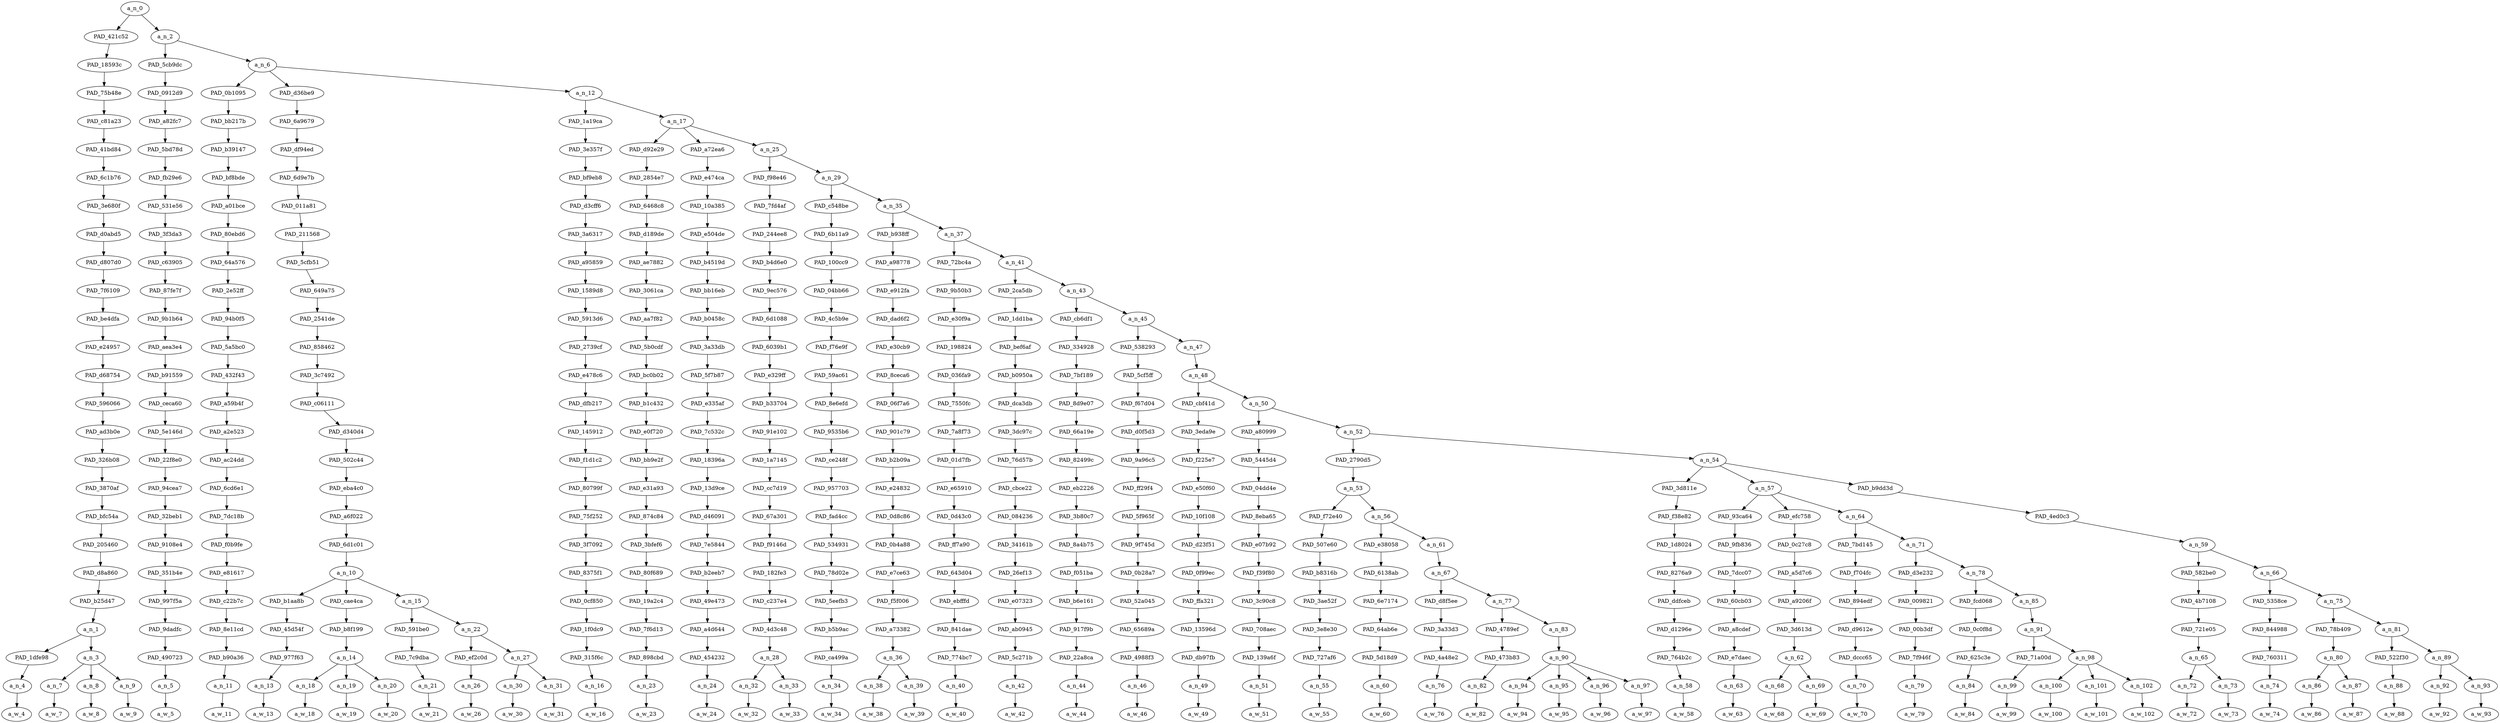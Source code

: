 strict digraph "" {
	a_n_0	[div_dir=1,
		index=0,
		level=25,
		pos="4.968092365029417,25!",
		text_span="[0, 1, 2, 3, 4, 5, 6, 7, 8, 9, 10, 11, 12, 13, 14, 15, 16, 17, 18, 19, 20, 21, 22, 23, 24, 25, 26, 27, 28, 29, 30, 31, 32, 33, 34, \
35, 36, 37, 38, 39, 40, 41, 42, 43, 44, 45, 46, 47, 48, 49, 50, 51, 52, 53, 54]",
		value=1.00000001];
	PAD_421c52	[div_dir=1,
		index=0,
		level=24,
		pos="2.0,24!",
		text_span="[0, 1, 2, 3]",
		value=0.12841932];
	a_n_0 -> PAD_421c52;
	a_n_2	[div_dir=1,
		index=1,
		level=24,
		pos="7.936184730058835,24!",
		text_span="[4, 5, 6, 7, 8, 9, 10, 11, 12, 13, 14, 15, 16, 17, 18, 19, 20, 21, 22, 23, 24, 25, 26, 27, 28, 29, 30, 31, 32, 33, 34, 35, 36, 37, \
38, 39, 40, 41, 42, 43, 44, 45, 46, 47, 48, 49, 50, 51, 52, 53, 54]",
		value=0.87152303];
	a_n_0 -> a_n_2;
	PAD_18593c	[div_dir=1,
		index=0,
		level=23,
		pos="2.0,23!",
		text_span="[0, 1, 2, 3]",
		value=0.12841932];
	PAD_421c52 -> PAD_18593c;
	PAD_75b48e	[div_dir=1,
		index=0,
		level=22,
		pos="2.0,22!",
		text_span="[0, 1, 2, 3]",
		value=0.12841932];
	PAD_18593c -> PAD_75b48e;
	PAD_c81a23	[div_dir=1,
		index=0,
		level=21,
		pos="2.0,21!",
		text_span="[0, 1, 2, 3]",
		value=0.12841932];
	PAD_75b48e -> PAD_c81a23;
	PAD_41bd84	[div_dir=1,
		index=0,
		level=20,
		pos="2.0,20!",
		text_span="[0, 1, 2, 3]",
		value=0.12841932];
	PAD_c81a23 -> PAD_41bd84;
	PAD_6c1b76	[div_dir=1,
		index=0,
		level=19,
		pos="2.0,19!",
		text_span="[0, 1, 2, 3]",
		value=0.12841932];
	PAD_41bd84 -> PAD_6c1b76;
	PAD_3e680f	[div_dir=1,
		index=0,
		level=18,
		pos="2.0,18!",
		text_span="[0, 1, 2, 3]",
		value=0.12841932];
	PAD_6c1b76 -> PAD_3e680f;
	PAD_d0abd5	[div_dir=1,
		index=0,
		level=17,
		pos="2.0,17!",
		text_span="[0, 1, 2, 3]",
		value=0.12841932];
	PAD_3e680f -> PAD_d0abd5;
	PAD_d807d0	[div_dir=1,
		index=0,
		level=16,
		pos="2.0,16!",
		text_span="[0, 1, 2, 3]",
		value=0.12841932];
	PAD_d0abd5 -> PAD_d807d0;
	PAD_7f6109	[div_dir=1,
		index=0,
		level=15,
		pos="2.0,15!",
		text_span="[0, 1, 2, 3]",
		value=0.12841932];
	PAD_d807d0 -> PAD_7f6109;
	PAD_be4dfa	[div_dir=1,
		index=0,
		level=14,
		pos="2.0,14!",
		text_span="[0, 1, 2, 3]",
		value=0.12841932];
	PAD_7f6109 -> PAD_be4dfa;
	PAD_e24957	[div_dir=1,
		index=0,
		level=13,
		pos="2.0,13!",
		text_span="[0, 1, 2, 3]",
		value=0.12841932];
	PAD_be4dfa -> PAD_e24957;
	PAD_d68754	[div_dir=1,
		index=0,
		level=12,
		pos="2.0,12!",
		text_span="[0, 1, 2, 3]",
		value=0.12841932];
	PAD_e24957 -> PAD_d68754;
	PAD_596066	[div_dir=1,
		index=0,
		level=11,
		pos="2.0,11!",
		text_span="[0, 1, 2, 3]",
		value=0.12841932];
	PAD_d68754 -> PAD_596066;
	PAD_ad3b0e	[div_dir=1,
		index=0,
		level=10,
		pos="2.0,10!",
		text_span="[0, 1, 2, 3]",
		value=0.12841932];
	PAD_596066 -> PAD_ad3b0e;
	PAD_326b08	[div_dir=1,
		index=0,
		level=9,
		pos="2.0,9!",
		text_span="[0, 1, 2, 3]",
		value=0.12841932];
	PAD_ad3b0e -> PAD_326b08;
	PAD_3870af	[div_dir=1,
		index=0,
		level=8,
		pos="2.0,8!",
		text_span="[0, 1, 2, 3]",
		value=0.12841932];
	PAD_326b08 -> PAD_3870af;
	PAD_bfc54a	[div_dir=1,
		index=0,
		level=7,
		pos="2.0,7!",
		text_span="[0, 1, 2, 3]",
		value=0.12841932];
	PAD_3870af -> PAD_bfc54a;
	PAD_205460	[div_dir=1,
		index=0,
		level=6,
		pos="2.0,6!",
		text_span="[0, 1, 2, 3]",
		value=0.12841932];
	PAD_bfc54a -> PAD_205460;
	PAD_d8a860	[div_dir=1,
		index=0,
		level=5,
		pos="2.0,5!",
		text_span="[0, 1, 2, 3]",
		value=0.12841932];
	PAD_205460 -> PAD_d8a860;
	PAD_b25d47	[div_dir=1,
		index=0,
		level=4,
		pos="2.0,4!",
		text_span="[0, 1, 2, 3]",
		value=0.12841932];
	PAD_d8a860 -> PAD_b25d47;
	a_n_1	[div_dir=1,
		index=0,
		level=3,
		pos="2.0,3!",
		text_span="[0, 1, 2, 3]",
		value=0.12841932];
	PAD_b25d47 -> a_n_1;
	PAD_1dfe98	[div_dir=1,
		index=1,
		level=2,
		pos="3.0,2!",
		text_span="[3]",
		value=0.01959736];
	a_n_1 -> PAD_1dfe98;
	a_n_3	[div_dir=1,
		index=0,
		level=2,
		pos="1.0,2!",
		text_span="[0, 1, 2]",
		value=0.10847486];
	a_n_1 -> a_n_3;
	a_n_4	[div_dir=1,
		index=3,
		level=1,
		pos="3.0,1!",
		text_span="[3]",
		value=0.01959736];
	PAD_1dfe98 -> a_n_4;
	a_w_4	[div_dir=0,
		index=3,
		level=0,
		pos="3,0!",
		text_span="[3]",
		value=i];
	a_n_4 -> a_w_4;
	a_n_7	[div_dir=1,
		index=0,
		level=1,
		pos="0.0,1!",
		text_span="[0]",
		value=0.03191427];
	a_n_3 -> a_n_7;
	a_n_8	[div_dir=1,
		index=1,
		level=1,
		pos="1.0,1!",
		text_span="[1]",
		value=0.03437999];
	a_n_3 -> a_n_8;
	a_n_9	[div_dir=1,
		index=2,
		level=1,
		pos="2.0,1!",
		text_span="[2]",
		value=0.04174183];
	a_n_3 -> a_n_9;
	a_w_7	[div_dir=0,
		index=0,
		level=0,
		pos="0,0!",
		text_span="[0]",
		value="<user>"];
	a_n_7 -> a_w_7;
	a_w_8	[div_dir=0,
		index=1,
		level=0,
		pos="1,0!",
		text_span="[1]",
		value="<user>1"];
	a_n_8 -> a_w_8;
	a_w_9	[div_dir=0,
		index=2,
		level=0,
		pos="2,0!",
		text_span="[2]",
		value="<user>2"];
	a_n_9 -> a_w_9;
	PAD_5cb9dc	[div_dir=1,
		index=1,
		level=23,
		pos="4.0,23!",
		text_span="[4]",
		value=0.01389065];
	a_n_2 -> PAD_5cb9dc;
	a_n_6	[div_dir=-1,
		index=2,
		level=23,
		pos="11.87236946011767,23!",
		text_span="[5, 6, 7, 8, 9, 10, 11, 12, 13, 14, 15, 16, 17, 18, 19, 20, 21, 22, 23, 24, 25, 26, 27, 28, 29, 30, 31, 32, 33, 34, 35, 36, 37, \
38, 39, 40, 41, 42, 43, 44, 45, 46, 47, 48, 49, 50, 51, 52, 53, 54]",
		value=0.85762934];
	a_n_2 -> a_n_6;
	PAD_0912d9	[div_dir=1,
		index=1,
		level=22,
		pos="4.0,22!",
		text_span="[4]",
		value=0.01389065];
	PAD_5cb9dc -> PAD_0912d9;
	PAD_a82fc7	[div_dir=1,
		index=1,
		level=21,
		pos="4.0,21!",
		text_span="[4]",
		value=0.01389065];
	PAD_0912d9 -> PAD_a82fc7;
	PAD_5bd78d	[div_dir=1,
		index=1,
		level=20,
		pos="4.0,20!",
		text_span="[4]",
		value=0.01389065];
	PAD_a82fc7 -> PAD_5bd78d;
	PAD_fb29e6	[div_dir=1,
		index=1,
		level=19,
		pos="4.0,19!",
		text_span="[4]",
		value=0.01389065];
	PAD_5bd78d -> PAD_fb29e6;
	PAD_531e56	[div_dir=1,
		index=1,
		level=18,
		pos="4.0,18!",
		text_span="[4]",
		value=0.01389065];
	PAD_fb29e6 -> PAD_531e56;
	PAD_3f3da3	[div_dir=1,
		index=1,
		level=17,
		pos="4.0,17!",
		text_span="[4]",
		value=0.01389065];
	PAD_531e56 -> PAD_3f3da3;
	PAD_c63905	[div_dir=1,
		index=1,
		level=16,
		pos="4.0,16!",
		text_span="[4]",
		value=0.01389065];
	PAD_3f3da3 -> PAD_c63905;
	PAD_87fe7f	[div_dir=1,
		index=1,
		level=15,
		pos="4.0,15!",
		text_span="[4]",
		value=0.01389065];
	PAD_c63905 -> PAD_87fe7f;
	PAD_9b1b64	[div_dir=1,
		index=1,
		level=14,
		pos="4.0,14!",
		text_span="[4]",
		value=0.01389065];
	PAD_87fe7f -> PAD_9b1b64;
	PAD_aea3e4	[div_dir=1,
		index=1,
		level=13,
		pos="4.0,13!",
		text_span="[4]",
		value=0.01389065];
	PAD_9b1b64 -> PAD_aea3e4;
	PAD_b91559	[div_dir=1,
		index=1,
		level=12,
		pos="4.0,12!",
		text_span="[4]",
		value=0.01389065];
	PAD_aea3e4 -> PAD_b91559;
	PAD_ceca60	[div_dir=1,
		index=1,
		level=11,
		pos="4.0,11!",
		text_span="[4]",
		value=0.01389065];
	PAD_b91559 -> PAD_ceca60;
	PAD_5e146d	[div_dir=1,
		index=1,
		level=10,
		pos="4.0,10!",
		text_span="[4]",
		value=0.01389065];
	PAD_ceca60 -> PAD_5e146d;
	PAD_22f8e0	[div_dir=1,
		index=1,
		level=9,
		pos="4.0,9!",
		text_span="[4]",
		value=0.01389065];
	PAD_5e146d -> PAD_22f8e0;
	PAD_94cea7	[div_dir=1,
		index=1,
		level=8,
		pos="4.0,8!",
		text_span="[4]",
		value=0.01389065];
	PAD_22f8e0 -> PAD_94cea7;
	PAD_32beb1	[div_dir=1,
		index=1,
		level=7,
		pos="4.0,7!",
		text_span="[4]",
		value=0.01389065];
	PAD_94cea7 -> PAD_32beb1;
	PAD_9108e4	[div_dir=1,
		index=1,
		level=6,
		pos="4.0,6!",
		text_span="[4]",
		value=0.01389065];
	PAD_32beb1 -> PAD_9108e4;
	PAD_351b4e	[div_dir=1,
		index=1,
		level=5,
		pos="4.0,5!",
		text_span="[4]",
		value=0.01389065];
	PAD_9108e4 -> PAD_351b4e;
	PAD_997f5a	[div_dir=1,
		index=1,
		level=4,
		pos="4.0,4!",
		text_span="[4]",
		value=0.01389065];
	PAD_351b4e -> PAD_997f5a;
	PAD_9dadfc	[div_dir=1,
		index=1,
		level=3,
		pos="4.0,3!",
		text_span="[4]",
		value=0.01389065];
	PAD_997f5a -> PAD_9dadfc;
	PAD_490723	[div_dir=1,
		index=2,
		level=2,
		pos="4.0,2!",
		text_span="[4]",
		value=0.01389065];
	PAD_9dadfc -> PAD_490723;
	a_n_5	[div_dir=1,
		index=4,
		level=1,
		pos="4.0,1!",
		text_span="[4]",
		value=0.01389065];
	PAD_490723 -> a_n_5;
	a_w_5	[div_dir=0,
		index=4,
		level=0,
		pos="4,0!",
		text_span="[4]",
		value=know];
	a_n_5 -> a_w_5;
	PAD_0b1095	[div_dir=1,
		index=3,
		level=22,
		pos="13.0,22!",
		text_span="[13]",
		value=0.00747327];
	a_n_6 -> PAD_0b1095;
	PAD_d36be9	[div_dir=1,
		index=2,
		level=22,
		pos="7.291666666666667,22!",
		text_span="[5, 6, 7, 8, 9, 10, 11, 12]",
		value=0.12414148];
	a_n_6 -> PAD_d36be9;
	a_n_12	[div_dir=-1,
		index=4,
		level=22,
		pos="15.325441713686343,22!",
		text_span="[14, 15, 16, 17, 18, 19, 20, 21, 22, 23, 24, 25, 26, 27, 28, 29, 30, 31, 32, 33, 34, 35, 36, 37, 38, 39, 40, 41, 42, 43, 44, 45, \
46, 47, 48, 49, 50, 51, 52, 53, 54]",
		value=0.72600997];
	a_n_6 -> a_n_12;
	PAD_bb217b	[div_dir=1,
		index=3,
		level=21,
		pos="13.0,21!",
		text_span="[13]",
		value=0.00747327];
	PAD_0b1095 -> PAD_bb217b;
	PAD_b39147	[div_dir=1,
		index=3,
		level=20,
		pos="13.0,20!",
		text_span="[13]",
		value=0.00747327];
	PAD_bb217b -> PAD_b39147;
	PAD_bf8bde	[div_dir=1,
		index=3,
		level=19,
		pos="13.0,19!",
		text_span="[13]",
		value=0.00747327];
	PAD_b39147 -> PAD_bf8bde;
	PAD_a01bce	[div_dir=1,
		index=3,
		level=18,
		pos="13.0,18!",
		text_span="[13]",
		value=0.00747327];
	PAD_bf8bde -> PAD_a01bce;
	PAD_80ebd6	[div_dir=1,
		index=3,
		level=17,
		pos="13.0,17!",
		text_span="[13]",
		value=0.00747327];
	PAD_a01bce -> PAD_80ebd6;
	PAD_64a576	[div_dir=1,
		index=3,
		level=16,
		pos="13.0,16!",
		text_span="[13]",
		value=0.00747327];
	PAD_80ebd6 -> PAD_64a576;
	PAD_2e52ff	[div_dir=1,
		index=3,
		level=15,
		pos="13.0,15!",
		text_span="[13]",
		value=0.00747327];
	PAD_64a576 -> PAD_2e52ff;
	PAD_94b0f5	[div_dir=1,
		index=3,
		level=14,
		pos="13.0,14!",
		text_span="[13]",
		value=0.00747327];
	PAD_2e52ff -> PAD_94b0f5;
	PAD_5a5bc0	[div_dir=1,
		index=3,
		level=13,
		pos="13.0,13!",
		text_span="[13]",
		value=0.00747327];
	PAD_94b0f5 -> PAD_5a5bc0;
	PAD_432f43	[div_dir=1,
		index=3,
		level=12,
		pos="13.0,12!",
		text_span="[13]",
		value=0.00747327];
	PAD_5a5bc0 -> PAD_432f43;
	PAD_a59b4f	[div_dir=1,
		index=3,
		level=11,
		pos="13.0,11!",
		text_span="[13]",
		value=0.00747327];
	PAD_432f43 -> PAD_a59b4f;
	PAD_a2e523	[div_dir=1,
		index=3,
		level=10,
		pos="13.0,10!",
		text_span="[13]",
		value=0.00747327];
	PAD_a59b4f -> PAD_a2e523;
	PAD_ac24dd	[div_dir=1,
		index=3,
		level=9,
		pos="13.0,9!",
		text_span="[13]",
		value=0.00747327];
	PAD_a2e523 -> PAD_ac24dd;
	PAD_6cd6e1	[div_dir=1,
		index=3,
		level=8,
		pos="13.0,8!",
		text_span="[13]",
		value=0.00747327];
	PAD_ac24dd -> PAD_6cd6e1;
	PAD_7dc18b	[div_dir=1,
		index=3,
		level=7,
		pos="13.0,7!",
		text_span="[13]",
		value=0.00747327];
	PAD_6cd6e1 -> PAD_7dc18b;
	PAD_f0b9fe	[div_dir=1,
		index=3,
		level=6,
		pos="13.0,6!",
		text_span="[13]",
		value=0.00747327];
	PAD_7dc18b -> PAD_f0b9fe;
	PAD_e81617	[div_dir=1,
		index=3,
		level=5,
		pos="13.0,5!",
		text_span="[13]",
		value=0.00747327];
	PAD_f0b9fe -> PAD_e81617;
	PAD_c22b7c	[div_dir=1,
		index=5,
		level=4,
		pos="13.0,4!",
		text_span="[13]",
		value=0.00747327];
	PAD_e81617 -> PAD_c22b7c;
	PAD_8e11cd	[div_dir=1,
		index=6,
		level=3,
		pos="13.0,3!",
		text_span="[13]",
		value=0.00747327];
	PAD_c22b7c -> PAD_8e11cd;
	PAD_b90a36	[div_dir=1,
		index=8,
		level=2,
		pos="13.0,2!",
		text_span="[13]",
		value=0.00747327];
	PAD_8e11cd -> PAD_b90a36;
	a_n_11	[div_dir=1,
		index=13,
		level=1,
		pos="13.0,1!",
		text_span="[13]",
		value=0.00747327];
	PAD_b90a36 -> a_n_11;
	a_w_11	[div_dir=0,
		index=13,
		level=0,
		pos="13,0!",
		text_span="[13]",
		value=but];
	a_n_11 -> a_w_11;
	PAD_6a9679	[div_dir=1,
		index=2,
		level=21,
		pos="7.291666666666667,21!",
		text_span="[5, 6, 7, 8, 9, 10, 11, 12]",
		value=0.12414148];
	PAD_d36be9 -> PAD_6a9679;
	PAD_df94ed	[div_dir=1,
		index=2,
		level=20,
		pos="7.291666666666667,20!",
		text_span="[5, 6, 7, 8, 9, 10, 11, 12]",
		value=0.12414148];
	PAD_6a9679 -> PAD_df94ed;
	PAD_6d9e7b	[div_dir=1,
		index=2,
		level=19,
		pos="7.291666666666667,19!",
		text_span="[5, 6, 7, 8, 9, 10, 11, 12]",
		value=0.12414148];
	PAD_df94ed -> PAD_6d9e7b;
	PAD_011a81	[div_dir=1,
		index=2,
		level=18,
		pos="7.291666666666667,18!",
		text_span="[5, 6, 7, 8, 9, 10, 11, 12]",
		value=0.12414148];
	PAD_6d9e7b -> PAD_011a81;
	PAD_211568	[div_dir=1,
		index=2,
		level=17,
		pos="7.291666666666667,17!",
		text_span="[5, 6, 7, 8, 9, 10, 11, 12]",
		value=0.12414148];
	PAD_011a81 -> PAD_211568;
	PAD_5cfb51	[div_dir=1,
		index=2,
		level=16,
		pos="7.291666666666667,16!",
		text_span="[5, 6, 7, 8, 9, 10, 11, 12]",
		value=0.12414148];
	PAD_211568 -> PAD_5cfb51;
	PAD_649a75	[div_dir=1,
		index=2,
		level=15,
		pos="7.291666666666667,15!",
		text_span="[5, 6, 7, 8, 9, 10, 11, 12]",
		value=0.12414148];
	PAD_5cfb51 -> PAD_649a75;
	PAD_2541de	[div_dir=1,
		index=2,
		level=14,
		pos="7.291666666666667,14!",
		text_span="[5, 6, 7, 8, 9, 10, 11, 12]",
		value=0.12414148];
	PAD_649a75 -> PAD_2541de;
	PAD_858462	[div_dir=1,
		index=2,
		level=13,
		pos="7.291666666666667,13!",
		text_span="[5, 6, 7, 8, 9, 10, 11, 12]",
		value=0.12414148];
	PAD_2541de -> PAD_858462;
	PAD_3c7492	[div_dir=1,
		index=2,
		level=12,
		pos="7.291666666666667,12!",
		text_span="[5, 6, 7, 8, 9, 10, 11, 12]",
		value=0.12414148];
	PAD_858462 -> PAD_3c7492;
	PAD_c06111	[div_dir=1,
		index=2,
		level=11,
		pos="7.291666666666667,11!",
		text_span="[5, 6, 7, 8, 9, 10, 11, 12]",
		value=0.12414148];
	PAD_3c7492 -> PAD_c06111;
	PAD_d340d4	[div_dir=1,
		index=2,
		level=10,
		pos="7.291666666666667,10!",
		text_span="[5, 6, 7, 8, 9, 10, 11, 12]",
		value=0.12414148];
	PAD_c06111 -> PAD_d340d4;
	PAD_502c44	[div_dir=1,
		index=2,
		level=9,
		pos="7.291666666666667,9!",
		text_span="[5, 6, 7, 8, 9, 10, 11, 12]",
		value=0.12414148];
	PAD_d340d4 -> PAD_502c44;
	PAD_eba4c0	[div_dir=1,
		index=2,
		level=8,
		pos="7.291666666666667,8!",
		text_span="[5, 6, 7, 8, 9, 10, 11, 12]",
		value=0.12414148];
	PAD_502c44 -> PAD_eba4c0;
	PAD_a6f022	[div_dir=1,
		index=2,
		level=7,
		pos="7.291666666666667,7!",
		text_span="[5, 6, 7, 8, 9, 10, 11, 12]",
		value=0.12414148];
	PAD_eba4c0 -> PAD_a6f022;
	PAD_6d1c01	[div_dir=1,
		index=2,
		level=6,
		pos="7.291666666666667,6!",
		text_span="[5, 6, 7, 8, 9, 10, 11, 12]",
		value=0.12414148];
	PAD_a6f022 -> PAD_6d1c01;
	a_n_10	[div_dir=1,
		index=2,
		level=5,
		pos="7.291666666666667,5!",
		text_span="[5, 6, 7, 8, 9, 10, 11, 12]",
		value=0.12414148];
	PAD_6d1c01 -> a_n_10;
	PAD_b1aa8b	[div_dir=1,
		index=2,
		level=4,
		pos="5.0,4!",
		text_span="[5]",
		value=0.01253308];
	a_n_10 -> PAD_b1aa8b;
	PAD_cae4ca	[div_dir=1,
		index=3,
		level=4,
		pos="7.0,4!",
		text_span="[6, 7, 8]",
		value=0.07427882];
	a_n_10 -> PAD_cae4ca;
	a_n_15	[div_dir=1,
		index=4,
		level=4,
		pos="9.875,4!",
		text_span="[9, 10, 11, 12]",
		value=0.03730475];
	a_n_10 -> a_n_15;
	PAD_45d54f	[div_dir=1,
		index=2,
		level=3,
		pos="5.0,3!",
		text_span="[5]",
		value=0.01253308];
	PAD_b1aa8b -> PAD_45d54f;
	PAD_977f63	[div_dir=1,
		index=3,
		level=2,
		pos="5.0,2!",
		text_span="[5]",
		value=0.01253308];
	PAD_45d54f -> PAD_977f63;
	a_n_13	[div_dir=1,
		index=5,
		level=1,
		pos="5.0,1!",
		text_span="[5]",
		value=0.01253308];
	PAD_977f63 -> a_n_13;
	a_w_13	[div_dir=0,
		index=5,
		level=0,
		pos="5,0!",
		text_span="[5]",
		value=it];
	a_n_13 -> a_w_13;
	PAD_b8f199	[div_dir=1,
		index=3,
		level=3,
		pos="7.0,3!",
		text_span="[6, 7, 8]",
		value=0.07427882];
	PAD_cae4ca -> PAD_b8f199;
	a_n_14	[div_dir=1,
		index=4,
		level=2,
		pos="7.0,2!",
		text_span="[6, 7, 8]",
		value=0.07427882];
	PAD_b8f199 -> a_n_14;
	a_n_18	[div_dir=1,
		index=6,
		level=1,
		pos="6.0,1!",
		text_span="[6]",
		value=0.02320429];
	a_n_14 -> a_n_18;
	a_n_19	[div_dir=1,
		index=7,
		level=1,
		pos="7.0,1!",
		text_span="[7]",
		value=0.01779324];
	a_n_14 -> a_n_19;
	a_n_20	[div_dir=-1,
		index=8,
		level=1,
		pos="8.0,1!",
		text_span="[8]",
		value=0.03326577];
	a_n_14 -> a_n_20;
	a_w_18	[div_dir=0,
		index=6,
		level=0,
		pos="6,0!",
		text_span="[6]",
		value=god];
	a_n_18 -> a_w_18;
	a_w_19	[div_dir=0,
		index=7,
		level=0,
		pos="7,0!",
		text_span="[7]",
		value=world];
	a_n_19 -> a_w_19;
	a_w_20	[div_dir=0,
		index=8,
		level=0,
		pos="8,0!",
		text_span="[8]",
		value=trump];
	a_n_20 -> a_w_20;
	PAD_591be0	[div_dir=-1,
		index=4,
		level=3,
		pos="9.0,3!",
		text_span="[9]",
		value=0.01046256];
	a_n_15 -> PAD_591be0;
	a_n_22	[div_dir=1,
		index=5,
		level=3,
		pos="10.75,3!",
		text_span="[10, 11, 12]",
		value=0.02683953];
	a_n_15 -> a_n_22;
	PAD_7c9dba	[div_dir=-1,
		index=5,
		level=2,
		pos="9.0,2!",
		text_span="[9]",
		value=0.01046256];
	PAD_591be0 -> PAD_7c9dba;
	a_n_21	[div_dir=-1,
		index=9,
		level=1,
		pos="9.0,1!",
		text_span="[9]",
		value=0.01046256];
	PAD_7c9dba -> a_n_21;
	a_w_21	[div_dir=0,
		index=9,
		level=0,
		pos="9,0!",
		text_span="[9]",
		value=is];
	a_n_21 -> a_w_21;
	PAD_ef2c0d	[div_dir=1,
		index=6,
		level=2,
		pos="10.0,2!",
		text_span="[10]",
		value=0.00811710];
	a_n_22 -> PAD_ef2c0d;
	a_n_27	[div_dir=1,
		index=7,
		level=2,
		pos="11.5,2!",
		text_span="[11, 12]",
		value=0.01870533];
	a_n_22 -> a_n_27;
	a_n_26	[div_dir=1,
		index=10,
		level=1,
		pos="10.0,1!",
		text_span="[10]",
		value=0.00811710];
	PAD_ef2c0d -> a_n_26;
	a_w_26	[div_dir=0,
		index=10,
		level=0,
		pos="10,0!",
		text_span="[10]",
		value=far];
	a_n_26 -> a_w_26;
	a_n_30	[div_dir=1,
		index=11,
		level=1,
		pos="11.0,1!",
		text_span="[11]",
		value=0.00746603];
	a_n_27 -> a_n_30;
	a_n_31	[div_dir=1,
		index=12,
		level=1,
		pos="12.0,1!",
		text_span="[12]",
		value=0.01121912];
	a_n_27 -> a_n_31;
	a_w_30	[div_dir=0,
		index=11,
		level=0,
		pos="11,0!",
		text_span="[11]",
		value=for];
	a_n_30 -> a_w_30;
	a_w_31	[div_dir=0,
		index=12,
		level=0,
		pos="12,0!",
		text_span="[12]",
		value=perfect];
	a_n_31 -> a_w_31;
	PAD_1a19ca	[div_dir=1,
		index=4,
		level=21,
		pos="14.0,21!",
		text_span="[14]",
		value=0.00874757];
	a_n_12 -> PAD_1a19ca;
	a_n_17	[div_dir=-1,
		index=5,
		level=21,
		pos="16.650883427372687,21!",
		text_span="[15, 16, 17, 18, 19, 20, 21, 22, 23, 24, 25, 26, 27, 28, 29, 30, 31, 32, 33, 34, 35, 36, 37, 38, 39, 40, 41, 42, 43, 44, 45, 46, \
47, 48, 49, 50, 51, 52, 53, 54]",
		value=0.71724576];
	a_n_12 -> a_n_17;
	PAD_3e357f	[div_dir=1,
		index=4,
		level=20,
		pos="14.0,20!",
		text_span="[14]",
		value=0.00874757];
	PAD_1a19ca -> PAD_3e357f;
	PAD_bf9eb8	[div_dir=1,
		index=4,
		level=19,
		pos="14.0,19!",
		text_span="[14]",
		value=0.00874757];
	PAD_3e357f -> PAD_bf9eb8;
	PAD_d3cff6	[div_dir=1,
		index=4,
		level=18,
		pos="14.0,18!",
		text_span="[14]",
		value=0.00874757];
	PAD_bf9eb8 -> PAD_d3cff6;
	PAD_3a6317	[div_dir=1,
		index=4,
		level=17,
		pos="14.0,17!",
		text_span="[14]",
		value=0.00874757];
	PAD_d3cff6 -> PAD_3a6317;
	PAD_a95859	[div_dir=1,
		index=4,
		level=16,
		pos="14.0,16!",
		text_span="[14]",
		value=0.00874757];
	PAD_3a6317 -> PAD_a95859;
	PAD_1589d8	[div_dir=1,
		index=4,
		level=15,
		pos="14.0,15!",
		text_span="[14]",
		value=0.00874757];
	PAD_a95859 -> PAD_1589d8;
	PAD_5913d6	[div_dir=1,
		index=4,
		level=14,
		pos="14.0,14!",
		text_span="[14]",
		value=0.00874757];
	PAD_1589d8 -> PAD_5913d6;
	PAD_2739cf	[div_dir=1,
		index=4,
		level=13,
		pos="14.0,13!",
		text_span="[14]",
		value=0.00874757];
	PAD_5913d6 -> PAD_2739cf;
	PAD_e478c6	[div_dir=1,
		index=4,
		level=12,
		pos="14.0,12!",
		text_span="[14]",
		value=0.00874757];
	PAD_2739cf -> PAD_e478c6;
	PAD_dfb217	[div_dir=1,
		index=4,
		level=11,
		pos="14.0,11!",
		text_span="[14]",
		value=0.00874757];
	PAD_e478c6 -> PAD_dfb217;
	PAD_145912	[div_dir=1,
		index=4,
		level=10,
		pos="14.0,10!",
		text_span="[14]",
		value=0.00874757];
	PAD_dfb217 -> PAD_145912;
	PAD_f1d1c2	[div_dir=1,
		index=4,
		level=9,
		pos="14.0,9!",
		text_span="[14]",
		value=0.00874757];
	PAD_145912 -> PAD_f1d1c2;
	PAD_80799f	[div_dir=1,
		index=4,
		level=8,
		pos="14.0,8!",
		text_span="[14]",
		value=0.00874757];
	PAD_f1d1c2 -> PAD_80799f;
	PAD_75f252	[div_dir=1,
		index=4,
		level=7,
		pos="14.0,7!",
		text_span="[14]",
		value=0.00874757];
	PAD_80799f -> PAD_75f252;
	PAD_3f7092	[div_dir=1,
		index=4,
		level=6,
		pos="14.0,6!",
		text_span="[14]",
		value=0.00874757];
	PAD_75f252 -> PAD_3f7092;
	PAD_8375f1	[div_dir=1,
		index=4,
		level=5,
		pos="14.0,5!",
		text_span="[14]",
		value=0.00874757];
	PAD_3f7092 -> PAD_8375f1;
	PAD_0cf850	[div_dir=1,
		index=6,
		level=4,
		pos="14.0,4!",
		text_span="[14]",
		value=0.00874757];
	PAD_8375f1 -> PAD_0cf850;
	PAD_1f0dc9	[div_dir=1,
		index=7,
		level=3,
		pos="14.0,3!",
		text_span="[14]",
		value=0.00874757];
	PAD_0cf850 -> PAD_1f0dc9;
	PAD_315f6c	[div_dir=1,
		index=9,
		level=2,
		pos="14.0,2!",
		text_span="[14]",
		value=0.00874757];
	PAD_1f0dc9 -> PAD_315f6c;
	a_n_16	[div_dir=1,
		index=14,
		level=1,
		pos="14.0,1!",
		text_span="[14]",
		value=0.00874757];
	PAD_315f6c -> a_n_16;
	a_w_16	[div_dir=0,
		index=14,
		level=0,
		pos="14,0!",
		text_span="[14]",
		value=he];
	a_n_16 -> a_w_16;
	PAD_d92e29	[div_dir=1,
		index=5,
		level=20,
		pos="15.0,20!",
		text_span="[15]",
		value=0.00774865];
	a_n_17 -> PAD_d92e29;
	PAD_a72ea6	[div_dir=1,
		index=6,
		level=20,
		pos="16.0,20!",
		text_span="[16]",
		value=0.00699156];
	a_n_17 -> PAD_a72ea6;
	a_n_25	[div_dir=-1,
		index=7,
		level=20,
		pos="18.952650282118057,20!",
		text_span="[17, 18, 19, 20, 21, 22, 23, 24, 25, 26, 27, 28, 29, 30, 31, 32, 33, 34, 35, 36, 37, 38, 39, 40, 41, 42, 43, 44, 45, 46, 47, 48, \
49, 50, 51, 52, 53, 54]",
		value=0.70248716];
	a_n_17 -> a_n_25;
	PAD_2854e7	[div_dir=1,
		index=5,
		level=19,
		pos="15.0,19!",
		text_span="[15]",
		value=0.00774865];
	PAD_d92e29 -> PAD_2854e7;
	PAD_6468c8	[div_dir=1,
		index=5,
		level=18,
		pos="15.0,18!",
		text_span="[15]",
		value=0.00774865];
	PAD_2854e7 -> PAD_6468c8;
	PAD_d189de	[div_dir=1,
		index=5,
		level=17,
		pos="15.0,17!",
		text_span="[15]",
		value=0.00774865];
	PAD_6468c8 -> PAD_d189de;
	PAD_ae7882	[div_dir=1,
		index=5,
		level=16,
		pos="15.0,16!",
		text_span="[15]",
		value=0.00774865];
	PAD_d189de -> PAD_ae7882;
	PAD_3061ca	[div_dir=1,
		index=5,
		level=15,
		pos="15.0,15!",
		text_span="[15]",
		value=0.00774865];
	PAD_ae7882 -> PAD_3061ca;
	PAD_aa7f82	[div_dir=1,
		index=5,
		level=14,
		pos="15.0,14!",
		text_span="[15]",
		value=0.00774865];
	PAD_3061ca -> PAD_aa7f82;
	PAD_5b0cdf	[div_dir=1,
		index=5,
		level=13,
		pos="15.0,13!",
		text_span="[15]",
		value=0.00774865];
	PAD_aa7f82 -> PAD_5b0cdf;
	PAD_bc0b02	[div_dir=1,
		index=5,
		level=12,
		pos="15.0,12!",
		text_span="[15]",
		value=0.00774865];
	PAD_5b0cdf -> PAD_bc0b02;
	PAD_b1c432	[div_dir=1,
		index=5,
		level=11,
		pos="15.0,11!",
		text_span="[15]",
		value=0.00774865];
	PAD_bc0b02 -> PAD_b1c432;
	PAD_e0f720	[div_dir=1,
		index=5,
		level=10,
		pos="15.0,10!",
		text_span="[15]",
		value=0.00774865];
	PAD_b1c432 -> PAD_e0f720;
	PAD_bb9e2f	[div_dir=1,
		index=5,
		level=9,
		pos="15.0,9!",
		text_span="[15]",
		value=0.00774865];
	PAD_e0f720 -> PAD_bb9e2f;
	PAD_e31a93	[div_dir=1,
		index=5,
		level=8,
		pos="15.0,8!",
		text_span="[15]",
		value=0.00774865];
	PAD_bb9e2f -> PAD_e31a93;
	PAD_874c84	[div_dir=1,
		index=5,
		level=7,
		pos="15.0,7!",
		text_span="[15]",
		value=0.00774865];
	PAD_e31a93 -> PAD_874c84;
	PAD_3bfef6	[div_dir=1,
		index=5,
		level=6,
		pos="15.0,6!",
		text_span="[15]",
		value=0.00774865];
	PAD_874c84 -> PAD_3bfef6;
	PAD_80f689	[div_dir=1,
		index=5,
		level=5,
		pos="15.0,5!",
		text_span="[15]",
		value=0.00774865];
	PAD_3bfef6 -> PAD_80f689;
	PAD_19a2c4	[div_dir=1,
		index=7,
		level=4,
		pos="15.0,4!",
		text_span="[15]",
		value=0.00774865];
	PAD_80f689 -> PAD_19a2c4;
	PAD_7f6d13	[div_dir=1,
		index=8,
		level=3,
		pos="15.0,3!",
		text_span="[15]",
		value=0.00774865];
	PAD_19a2c4 -> PAD_7f6d13;
	PAD_898cbd	[div_dir=1,
		index=10,
		level=2,
		pos="15.0,2!",
		text_span="[15]",
		value=0.00774865];
	PAD_7f6d13 -> PAD_898cbd;
	a_n_23	[div_dir=1,
		index=15,
		level=1,
		pos="15.0,1!",
		text_span="[15]",
		value=0.00774865];
	PAD_898cbd -> a_n_23;
	a_w_23	[div_dir=0,
		index=15,
		level=0,
		pos="15,0!",
		text_span="[15]",
		value=is1];
	a_n_23 -> a_w_23;
	PAD_e474ca	[div_dir=1,
		index=6,
		level=19,
		pos="16.0,19!",
		text_span="[16]",
		value=0.00699156];
	PAD_a72ea6 -> PAD_e474ca;
	PAD_10a385	[div_dir=1,
		index=6,
		level=18,
		pos="16.0,18!",
		text_span="[16]",
		value=0.00699156];
	PAD_e474ca -> PAD_10a385;
	PAD_e504de	[div_dir=1,
		index=6,
		level=17,
		pos="16.0,17!",
		text_span="[16]",
		value=0.00699156];
	PAD_10a385 -> PAD_e504de;
	PAD_b4519d	[div_dir=1,
		index=6,
		level=16,
		pos="16.0,16!",
		text_span="[16]",
		value=0.00699156];
	PAD_e504de -> PAD_b4519d;
	PAD_bb16eb	[div_dir=1,
		index=6,
		level=15,
		pos="16.0,15!",
		text_span="[16]",
		value=0.00699156];
	PAD_b4519d -> PAD_bb16eb;
	PAD_b0458c	[div_dir=1,
		index=6,
		level=14,
		pos="16.0,14!",
		text_span="[16]",
		value=0.00699156];
	PAD_bb16eb -> PAD_b0458c;
	PAD_3a33db	[div_dir=1,
		index=6,
		level=13,
		pos="16.0,13!",
		text_span="[16]",
		value=0.00699156];
	PAD_b0458c -> PAD_3a33db;
	PAD_5f7b87	[div_dir=1,
		index=6,
		level=12,
		pos="16.0,12!",
		text_span="[16]",
		value=0.00699156];
	PAD_3a33db -> PAD_5f7b87;
	PAD_e335af	[div_dir=1,
		index=6,
		level=11,
		pos="16.0,11!",
		text_span="[16]",
		value=0.00699156];
	PAD_5f7b87 -> PAD_e335af;
	PAD_7c532c	[div_dir=1,
		index=6,
		level=10,
		pos="16.0,10!",
		text_span="[16]",
		value=0.00699156];
	PAD_e335af -> PAD_7c532c;
	PAD_18396a	[div_dir=1,
		index=6,
		level=9,
		pos="16.0,9!",
		text_span="[16]",
		value=0.00699156];
	PAD_7c532c -> PAD_18396a;
	PAD_13d9ce	[div_dir=1,
		index=6,
		level=8,
		pos="16.0,8!",
		text_span="[16]",
		value=0.00699156];
	PAD_18396a -> PAD_13d9ce;
	PAD_d46091	[div_dir=1,
		index=6,
		level=7,
		pos="16.0,7!",
		text_span="[16]",
		value=0.00699156];
	PAD_13d9ce -> PAD_d46091;
	PAD_7e5844	[div_dir=1,
		index=6,
		level=6,
		pos="16.0,6!",
		text_span="[16]",
		value=0.00699156];
	PAD_d46091 -> PAD_7e5844;
	PAD_b2eeb7	[div_dir=1,
		index=6,
		level=5,
		pos="16.0,5!",
		text_span="[16]",
		value=0.00699156];
	PAD_7e5844 -> PAD_b2eeb7;
	PAD_49e473	[div_dir=1,
		index=8,
		level=4,
		pos="16.0,4!",
		text_span="[16]",
		value=0.00699156];
	PAD_b2eeb7 -> PAD_49e473;
	PAD_a4d644	[div_dir=1,
		index=9,
		level=3,
		pos="16.0,3!",
		text_span="[16]",
		value=0.00699156];
	PAD_49e473 -> PAD_a4d644;
	PAD_454232	[div_dir=1,
		index=11,
		level=2,
		pos="16.0,2!",
		text_span="[16]",
		value=0.00699156];
	PAD_a4d644 -> PAD_454232;
	a_n_24	[div_dir=1,
		index=16,
		level=1,
		pos="16.0,1!",
		text_span="[16]",
		value=0.00699156];
	PAD_454232 -> a_n_24;
	a_w_24	[div_dir=0,
		index=16,
		level=0,
		pos="16,0!",
		text_span="[16]",
		value=not];
	a_n_24 -> a_w_24;
	PAD_f98e46	[div_dir=-1,
		index=7,
		level=19,
		pos="17.5,19!",
		text_span="[17, 18]",
		value=0.01692378];
	a_n_25 -> PAD_f98e46;
	a_n_29	[div_dir=-1,
		index=8,
		level=19,
		pos="20.40530056423611,19!",
		text_span="[19, 20, 21, 22, 23, 24, 25, 26, 27, 28, 29, 30, 31, 32, 33, 34, 35, 36, 37, 38, 39, 40, 41, 42, 43, 44, 45, 46, 47, 48, 49, 50, \
51, 52, 53, 54]",
		value=0.68553207];
	a_n_25 -> a_n_29;
	PAD_7fd4af	[div_dir=-1,
		index=7,
		level=18,
		pos="17.5,18!",
		text_span="[17, 18]",
		value=0.01692378];
	PAD_f98e46 -> PAD_7fd4af;
	PAD_244ee8	[div_dir=-1,
		index=7,
		level=17,
		pos="17.5,17!",
		text_span="[17, 18]",
		value=0.01692378];
	PAD_7fd4af -> PAD_244ee8;
	PAD_b4d6e0	[div_dir=-1,
		index=7,
		level=16,
		pos="17.5,16!",
		text_span="[17, 18]",
		value=0.01692378];
	PAD_244ee8 -> PAD_b4d6e0;
	PAD_9ec576	[div_dir=-1,
		index=7,
		level=15,
		pos="17.5,15!",
		text_span="[17, 18]",
		value=0.01692378];
	PAD_b4d6e0 -> PAD_9ec576;
	PAD_6d1088	[div_dir=-1,
		index=7,
		level=14,
		pos="17.5,14!",
		text_span="[17, 18]",
		value=0.01692378];
	PAD_9ec576 -> PAD_6d1088;
	PAD_6039b1	[div_dir=-1,
		index=7,
		level=13,
		pos="17.5,13!",
		text_span="[17, 18]",
		value=0.01692378];
	PAD_6d1088 -> PAD_6039b1;
	PAD_e329ff	[div_dir=-1,
		index=7,
		level=12,
		pos="17.5,12!",
		text_span="[17, 18]",
		value=0.01692378];
	PAD_6039b1 -> PAD_e329ff;
	PAD_b33704	[div_dir=-1,
		index=7,
		level=11,
		pos="17.5,11!",
		text_span="[17, 18]",
		value=0.01692378];
	PAD_e329ff -> PAD_b33704;
	PAD_91e102	[div_dir=-1,
		index=7,
		level=10,
		pos="17.5,10!",
		text_span="[17, 18]",
		value=0.01692378];
	PAD_b33704 -> PAD_91e102;
	PAD_1a7145	[div_dir=-1,
		index=7,
		level=9,
		pos="17.5,9!",
		text_span="[17, 18]",
		value=0.01692378];
	PAD_91e102 -> PAD_1a7145;
	PAD_cc7d19	[div_dir=-1,
		index=7,
		level=8,
		pos="17.5,8!",
		text_span="[17, 18]",
		value=0.01692378];
	PAD_1a7145 -> PAD_cc7d19;
	PAD_67a301	[div_dir=-1,
		index=7,
		level=7,
		pos="17.5,7!",
		text_span="[17, 18]",
		value=0.01692378];
	PAD_cc7d19 -> PAD_67a301;
	PAD_f9146d	[div_dir=-1,
		index=7,
		level=6,
		pos="17.5,6!",
		text_span="[17, 18]",
		value=0.01692378];
	PAD_67a301 -> PAD_f9146d;
	PAD_182fe3	[div_dir=-1,
		index=7,
		level=5,
		pos="17.5,5!",
		text_span="[17, 18]",
		value=0.01692378];
	PAD_f9146d -> PAD_182fe3;
	PAD_c237e4	[div_dir=-1,
		index=9,
		level=4,
		pos="17.5,4!",
		text_span="[17, 18]",
		value=0.01692378];
	PAD_182fe3 -> PAD_c237e4;
	PAD_4d3c48	[div_dir=-1,
		index=10,
		level=3,
		pos="17.5,3!",
		text_span="[17, 18]",
		value=0.01692378];
	PAD_c237e4 -> PAD_4d3c48;
	a_n_28	[div_dir=-1,
		index=12,
		level=2,
		pos="17.5,2!",
		text_span="[17, 18]",
		value=0.01692378];
	PAD_4d3c48 -> a_n_28;
	a_n_32	[div_dir=1,
		index=17,
		level=1,
		pos="17.0,1!",
		text_span="[17]",
		value=0.00634392];
	a_n_28 -> a_n_32;
	a_n_33	[div_dir=-1,
		index=18,
		level=1,
		pos="18.0,1!",
		text_span="[18]",
		value=0.01056850];
	a_n_28 -> a_n_33;
	a_w_32	[div_dir=0,
		index=17,
		level=0,
		pos="17,0!",
		text_span="[17]",
		value=as];
	a_n_32 -> a_w_32;
	a_w_33	[div_dir=0,
		index=18,
		level=0,
		pos="18,0!",
		text_span="[18]",
		value=bad];
	a_n_33 -> a_w_33;
	PAD_c548be	[div_dir=1,
		index=8,
		level=18,
		pos="19.0,18!",
		text_span="[19]",
		value=0.00672920];
	a_n_29 -> PAD_c548be;
	a_n_35	[div_dir=-1,
		index=9,
		level=18,
		pos="21.81060112847222,18!",
		text_span="[20, 21, 22, 23, 24, 25, 26, 27, 28, 29, 30, 31, 32, 33, 34, 35, 36, 37, 38, 39, 40, 41, 42, 43, 44, 45, 46, 47, 48, 49, 50, 51, \
52, 53, 54]",
		value=0.67877335];
	a_n_29 -> a_n_35;
	PAD_6b11a9	[div_dir=1,
		index=8,
		level=17,
		pos="19.0,17!",
		text_span="[19]",
		value=0.00672920];
	PAD_c548be -> PAD_6b11a9;
	PAD_100cc9	[div_dir=1,
		index=8,
		level=16,
		pos="19.0,16!",
		text_span="[19]",
		value=0.00672920];
	PAD_6b11a9 -> PAD_100cc9;
	PAD_04bb66	[div_dir=1,
		index=8,
		level=15,
		pos="19.0,15!",
		text_span="[19]",
		value=0.00672920];
	PAD_100cc9 -> PAD_04bb66;
	PAD_4c5b9e	[div_dir=1,
		index=8,
		level=14,
		pos="19.0,14!",
		text_span="[19]",
		value=0.00672920];
	PAD_04bb66 -> PAD_4c5b9e;
	PAD_f76e9f	[div_dir=1,
		index=8,
		level=13,
		pos="19.0,13!",
		text_span="[19]",
		value=0.00672920];
	PAD_4c5b9e -> PAD_f76e9f;
	PAD_59ac61	[div_dir=1,
		index=8,
		level=12,
		pos="19.0,12!",
		text_span="[19]",
		value=0.00672920];
	PAD_f76e9f -> PAD_59ac61;
	PAD_8e6efd	[div_dir=1,
		index=8,
		level=11,
		pos="19.0,11!",
		text_span="[19]",
		value=0.00672920];
	PAD_59ac61 -> PAD_8e6efd;
	PAD_9535b6	[div_dir=1,
		index=8,
		level=10,
		pos="19.0,10!",
		text_span="[19]",
		value=0.00672920];
	PAD_8e6efd -> PAD_9535b6;
	PAD_ce248f	[div_dir=1,
		index=8,
		level=9,
		pos="19.0,9!",
		text_span="[19]",
		value=0.00672920];
	PAD_9535b6 -> PAD_ce248f;
	PAD_957703	[div_dir=1,
		index=8,
		level=8,
		pos="19.0,8!",
		text_span="[19]",
		value=0.00672920];
	PAD_ce248f -> PAD_957703;
	PAD_fad4cc	[div_dir=1,
		index=8,
		level=7,
		pos="19.0,7!",
		text_span="[19]",
		value=0.00672920];
	PAD_957703 -> PAD_fad4cc;
	PAD_534931	[div_dir=1,
		index=8,
		level=6,
		pos="19.0,6!",
		text_span="[19]",
		value=0.00672920];
	PAD_fad4cc -> PAD_534931;
	PAD_78d02e	[div_dir=1,
		index=8,
		level=5,
		pos="19.0,5!",
		text_span="[19]",
		value=0.00672920];
	PAD_534931 -> PAD_78d02e;
	PAD_5eefb3	[div_dir=1,
		index=10,
		level=4,
		pos="19.0,4!",
		text_span="[19]",
		value=0.00672920];
	PAD_78d02e -> PAD_5eefb3;
	PAD_b5b9ac	[div_dir=1,
		index=11,
		level=3,
		pos="19.0,3!",
		text_span="[19]",
		value=0.00672920];
	PAD_5eefb3 -> PAD_b5b9ac;
	PAD_ca499a	[div_dir=1,
		index=13,
		level=2,
		pos="19.0,2!",
		text_span="[19]",
		value=0.00672920];
	PAD_b5b9ac -> PAD_ca499a;
	a_n_34	[div_dir=1,
		index=19,
		level=1,
		pos="19.0,1!",
		text_span="[19]",
		value=0.00672920];
	PAD_ca499a -> a_n_34;
	a_w_34	[div_dir=0,
		index=19,
		level=0,
		pos="19,0!",
		text_span="[19]",
		value=as1];
	a_n_34 -> a_w_34;
	PAD_b938ff	[div_dir=1,
		index=9,
		level=17,
		pos="20.5,17!",
		text_span="[20, 21]",
		value=0.03380774];
	a_n_35 -> PAD_b938ff;
	a_n_37	[div_dir=-1,
		index=10,
		level=17,
		pos="23.121202256944443,17!",
		text_span="[22, 23, 24, 25, 26, 27, 28, 29, 30, 31, 32, 33, 34, 35, 36, 37, 38, 39, 40, 41, 42, 43, 44, 45, 46, 47, 48, 49, 50, 51, 52, 53, \
54]",
		value=0.64493461];
	a_n_35 -> a_n_37;
	PAD_a98778	[div_dir=1,
		index=9,
		level=16,
		pos="20.5,16!",
		text_span="[20, 21]",
		value=0.03380774];
	PAD_b938ff -> PAD_a98778;
	PAD_e912fa	[div_dir=1,
		index=9,
		level=15,
		pos="20.5,15!",
		text_span="[20, 21]",
		value=0.03380774];
	PAD_a98778 -> PAD_e912fa;
	PAD_dad6f2	[div_dir=1,
		index=9,
		level=14,
		pos="20.5,14!",
		text_span="[20, 21]",
		value=0.03380774];
	PAD_e912fa -> PAD_dad6f2;
	PAD_e30cb9	[div_dir=1,
		index=9,
		level=13,
		pos="20.5,13!",
		text_span="[20, 21]",
		value=0.03380774];
	PAD_dad6f2 -> PAD_e30cb9;
	PAD_8ceca6	[div_dir=1,
		index=9,
		level=12,
		pos="20.5,12!",
		text_span="[20, 21]",
		value=0.03380774];
	PAD_e30cb9 -> PAD_8ceca6;
	PAD_06f7a6	[div_dir=1,
		index=9,
		level=11,
		pos="20.5,11!",
		text_span="[20, 21]",
		value=0.03380774];
	PAD_8ceca6 -> PAD_06f7a6;
	PAD_901c79	[div_dir=1,
		index=9,
		level=10,
		pos="20.5,10!",
		text_span="[20, 21]",
		value=0.03380774];
	PAD_06f7a6 -> PAD_901c79;
	PAD_b2b09a	[div_dir=1,
		index=9,
		level=9,
		pos="20.5,9!",
		text_span="[20, 21]",
		value=0.03380774];
	PAD_901c79 -> PAD_b2b09a;
	PAD_e24832	[div_dir=1,
		index=9,
		level=8,
		pos="20.5,8!",
		text_span="[20, 21]",
		value=0.03380774];
	PAD_b2b09a -> PAD_e24832;
	PAD_0d8c86	[div_dir=1,
		index=9,
		level=7,
		pos="20.5,7!",
		text_span="[20, 21]",
		value=0.03380774];
	PAD_e24832 -> PAD_0d8c86;
	PAD_0b4a88	[div_dir=1,
		index=9,
		level=6,
		pos="20.5,6!",
		text_span="[20, 21]",
		value=0.03380774];
	PAD_0d8c86 -> PAD_0b4a88;
	PAD_e7ce63	[div_dir=1,
		index=9,
		level=5,
		pos="20.5,5!",
		text_span="[20, 21]",
		value=0.03380774];
	PAD_0b4a88 -> PAD_e7ce63;
	PAD_f5f006	[div_dir=1,
		index=11,
		level=4,
		pos="20.5,4!",
		text_span="[20, 21]",
		value=0.03380774];
	PAD_e7ce63 -> PAD_f5f006;
	PAD_a73382	[div_dir=1,
		index=12,
		level=3,
		pos="20.5,3!",
		text_span="[20, 21]",
		value=0.03380774];
	PAD_f5f006 -> PAD_a73382;
	a_n_36	[div_dir=1,
		index=14,
		level=2,
		pos="20.5,2!",
		text_span="[20, 21]",
		value=0.03380774];
	PAD_a73382 -> a_n_36;
	a_n_38	[div_dir=-1,
		index=20,
		level=1,
		pos="20.0,1!",
		text_span="[20]",
		value=0.00757582];
	a_n_36 -> a_n_38;
	a_n_39	[div_dir=1,
		index=21,
		level=1,
		pos="21.0,1!",
		text_span="[21]",
		value=0.02614027];
	a_n_36 -> a_n_39;
	a_w_38	[div_dir=0,
		index=20,
		level=0,
		pos="20,0!",
		text_span="[20]",
		value=the];
	a_n_38 -> a_w_38;
	a_w_39	[div_dir=0,
		index=21,
		level=0,
		pos="21,0!",
		text_span="[21]",
		value=msm];
	a_n_39 -> a_w_39;
	PAD_72bc4a	[div_dir=-1,
		index=10,
		level=16,
		pos="22.0,16!",
		text_span="[22]",
		value=0.01036710];
	a_n_37 -> PAD_72bc4a;
	a_n_41	[div_dir=-1,
		index=11,
		level=16,
		pos="24.24240451388889,16!",
		text_span="[23, 24, 25, 26, 27, 28, 29, 30, 31, 32, 33, 34, 35, 36, 37, 38, 39, 40, 41, 42, 43, 44, 45, 46, 47, 48, 49, 50, 51, 52, 53, 54]",
		value=0.63450796];
	a_n_37 -> a_n_41;
	PAD_9b50b3	[div_dir=-1,
		index=10,
		level=15,
		pos="22.0,15!",
		text_span="[22]",
		value=0.01036710];
	PAD_72bc4a -> PAD_9b50b3;
	PAD_e30f9a	[div_dir=-1,
		index=10,
		level=14,
		pos="22.0,14!",
		text_span="[22]",
		value=0.01036710];
	PAD_9b50b3 -> PAD_e30f9a;
	PAD_198824	[div_dir=-1,
		index=10,
		level=13,
		pos="22.0,13!",
		text_span="[22]",
		value=0.01036710];
	PAD_e30f9a -> PAD_198824;
	PAD_036fa9	[div_dir=-1,
		index=10,
		level=12,
		pos="22.0,12!",
		text_span="[22]",
		value=0.01036710];
	PAD_198824 -> PAD_036fa9;
	PAD_7550fc	[div_dir=-1,
		index=10,
		level=11,
		pos="22.0,11!",
		text_span="[22]",
		value=0.01036710];
	PAD_036fa9 -> PAD_7550fc;
	PAD_7a8f73	[div_dir=-1,
		index=10,
		level=10,
		pos="22.0,10!",
		text_span="[22]",
		value=0.01036710];
	PAD_7550fc -> PAD_7a8f73;
	PAD_01d7fb	[div_dir=-1,
		index=10,
		level=9,
		pos="22.0,9!",
		text_span="[22]",
		value=0.01036710];
	PAD_7a8f73 -> PAD_01d7fb;
	PAD_e65910	[div_dir=-1,
		index=10,
		level=8,
		pos="22.0,8!",
		text_span="[22]",
		value=0.01036710];
	PAD_01d7fb -> PAD_e65910;
	PAD_0d43c0	[div_dir=-1,
		index=10,
		level=7,
		pos="22.0,7!",
		text_span="[22]",
		value=0.01036710];
	PAD_e65910 -> PAD_0d43c0;
	PAD_ff7a90	[div_dir=-1,
		index=10,
		level=6,
		pos="22.0,6!",
		text_span="[22]",
		value=0.01036710];
	PAD_0d43c0 -> PAD_ff7a90;
	PAD_643d04	[div_dir=-1,
		index=10,
		level=5,
		pos="22.0,5!",
		text_span="[22]",
		value=0.01036710];
	PAD_ff7a90 -> PAD_643d04;
	PAD_ebfffd	[div_dir=-1,
		index=12,
		level=4,
		pos="22.0,4!",
		text_span="[22]",
		value=0.01036710];
	PAD_643d04 -> PAD_ebfffd;
	PAD_841dae	[div_dir=-1,
		index=13,
		level=3,
		pos="22.0,3!",
		text_span="[22]",
		value=0.01036710];
	PAD_ebfffd -> PAD_841dae;
	PAD_774bc7	[div_dir=-1,
		index=15,
		level=2,
		pos="22.0,2!",
		text_span="[22]",
		value=0.01036710];
	PAD_841dae -> PAD_774bc7;
	a_n_40	[div_dir=-1,
		index=22,
		level=1,
		pos="22.0,1!",
		text_span="[22]",
		value=0.01036710];
	PAD_774bc7 -> a_n_40;
	a_w_40	[div_dir=0,
		index=22,
		level=0,
		pos="22,0!",
		text_span="[22]",
		value=wants];
	a_n_40 -> a_w_40;
	PAD_2ca5db	[div_dir=1,
		index=11,
		level=15,
		pos="23.0,15!",
		text_span="[23]",
		value=0.01016884];
	a_n_41 -> PAD_2ca5db;
	a_n_43	[div_dir=-1,
		index=12,
		level=15,
		pos="25.48480902777778,15!",
		text_span="[24, 25, 26, 27, 28, 29, 30, 31, 32, 33, 34, 35, 36, 37, 38, 39, 40, 41, 42, 43, 44, 45, 46, 47, 48, 49, 50, 51, 52, 53, 54]",
		value=0.62428507];
	a_n_41 -> a_n_43;
	PAD_1dd1ba	[div_dir=1,
		index=11,
		level=14,
		pos="23.0,14!",
		text_span="[23]",
		value=0.01016884];
	PAD_2ca5db -> PAD_1dd1ba;
	PAD_bef6af	[div_dir=1,
		index=11,
		level=13,
		pos="23.0,13!",
		text_span="[23]",
		value=0.01016884];
	PAD_1dd1ba -> PAD_bef6af;
	PAD_b0950a	[div_dir=1,
		index=11,
		level=12,
		pos="23.0,12!",
		text_span="[23]",
		value=0.01016884];
	PAD_bef6af -> PAD_b0950a;
	PAD_dca3db	[div_dir=1,
		index=11,
		level=11,
		pos="23.0,11!",
		text_span="[23]",
		value=0.01016884];
	PAD_b0950a -> PAD_dca3db;
	PAD_3dc97c	[div_dir=1,
		index=11,
		level=10,
		pos="23.0,10!",
		text_span="[23]",
		value=0.01016884];
	PAD_dca3db -> PAD_3dc97c;
	PAD_76d57b	[div_dir=1,
		index=11,
		level=9,
		pos="23.0,9!",
		text_span="[23]",
		value=0.01016884];
	PAD_3dc97c -> PAD_76d57b;
	PAD_cbce22	[div_dir=1,
		index=11,
		level=8,
		pos="23.0,8!",
		text_span="[23]",
		value=0.01016884];
	PAD_76d57b -> PAD_cbce22;
	PAD_084236	[div_dir=1,
		index=11,
		level=7,
		pos="23.0,7!",
		text_span="[23]",
		value=0.01016884];
	PAD_cbce22 -> PAD_084236;
	PAD_34161b	[div_dir=1,
		index=11,
		level=6,
		pos="23.0,6!",
		text_span="[23]",
		value=0.01016884];
	PAD_084236 -> PAD_34161b;
	PAD_26ef13	[div_dir=1,
		index=11,
		level=5,
		pos="23.0,5!",
		text_span="[23]",
		value=0.01016884];
	PAD_34161b -> PAD_26ef13;
	PAD_e07323	[div_dir=1,
		index=13,
		level=4,
		pos="23.0,4!",
		text_span="[23]",
		value=0.01016884];
	PAD_26ef13 -> PAD_e07323;
	PAD_ab0945	[div_dir=1,
		index=14,
		level=3,
		pos="23.0,3!",
		text_span="[23]",
		value=0.01016884];
	PAD_e07323 -> PAD_ab0945;
	PAD_5c271b	[div_dir=1,
		index=16,
		level=2,
		pos="23.0,2!",
		text_span="[23]",
		value=0.01016884];
	PAD_ab0945 -> PAD_5c271b;
	a_n_42	[div_dir=1,
		index=23,
		level=1,
		pos="23.0,1!",
		text_span="[23]",
		value=0.01016884];
	PAD_5c271b -> a_n_42;
	a_w_42	[div_dir=0,
		index=23,
		level=0,
		pos="23,0!",
		text_span="[23]",
		value=us];
	a_n_42 -> a_w_42;
	PAD_cb6df1	[div_dir=1,
		index=12,
		level=14,
		pos="24.0,14!",
		text_span="[24]",
		value=0.00641439];
	a_n_43 -> PAD_cb6df1;
	a_n_45	[div_dir=-1,
		index=13,
		level=14,
		pos="26.969618055555557,14!",
		text_span="[25, 26, 27, 28, 29, 30, 31, 32, 33, 34, 35, 36, 37, 38, 39, 40, 41, 42, 43, 44, 45, 46, 47, 48, 49, 50, 51, 52, 53, 54]",
		value=0.61781032];
	a_n_43 -> a_n_45;
	PAD_334928	[div_dir=1,
		index=12,
		level=13,
		pos="24.0,13!",
		text_span="[24]",
		value=0.00641439];
	PAD_cb6df1 -> PAD_334928;
	PAD_7bf189	[div_dir=1,
		index=12,
		level=12,
		pos="24.0,12!",
		text_span="[24]",
		value=0.00641439];
	PAD_334928 -> PAD_7bf189;
	PAD_8d9e07	[div_dir=1,
		index=12,
		level=11,
		pos="24.0,11!",
		text_span="[24]",
		value=0.00641439];
	PAD_7bf189 -> PAD_8d9e07;
	PAD_66a19e	[div_dir=1,
		index=12,
		level=10,
		pos="24.0,10!",
		text_span="[24]",
		value=0.00641439];
	PAD_8d9e07 -> PAD_66a19e;
	PAD_82499c	[div_dir=1,
		index=12,
		level=9,
		pos="24.0,9!",
		text_span="[24]",
		value=0.00641439];
	PAD_66a19e -> PAD_82499c;
	PAD_eb2226	[div_dir=1,
		index=12,
		level=8,
		pos="24.0,8!",
		text_span="[24]",
		value=0.00641439];
	PAD_82499c -> PAD_eb2226;
	PAD_3b80c7	[div_dir=1,
		index=12,
		level=7,
		pos="24.0,7!",
		text_span="[24]",
		value=0.00641439];
	PAD_eb2226 -> PAD_3b80c7;
	PAD_8a4b75	[div_dir=1,
		index=12,
		level=6,
		pos="24.0,6!",
		text_span="[24]",
		value=0.00641439];
	PAD_3b80c7 -> PAD_8a4b75;
	PAD_f051ba	[div_dir=1,
		index=12,
		level=5,
		pos="24.0,5!",
		text_span="[24]",
		value=0.00641439];
	PAD_8a4b75 -> PAD_f051ba;
	PAD_b6e161	[div_dir=1,
		index=14,
		level=4,
		pos="24.0,4!",
		text_span="[24]",
		value=0.00641439];
	PAD_f051ba -> PAD_b6e161;
	PAD_917f9b	[div_dir=1,
		index=15,
		level=3,
		pos="24.0,3!",
		text_span="[24]",
		value=0.00641439];
	PAD_b6e161 -> PAD_917f9b;
	PAD_22a8ca	[div_dir=1,
		index=17,
		level=2,
		pos="24.0,2!",
		text_span="[24]",
		value=0.00641439];
	PAD_917f9b -> PAD_22a8ca;
	a_n_44	[div_dir=1,
		index=24,
		level=1,
		pos="24.0,1!",
		text_span="[24]",
		value=0.00641439];
	PAD_22a8ca -> a_n_44;
	a_w_44	[div_dir=0,
		index=24,
		level=0,
		pos="24,0!",
		text_span="[24]",
		value=to];
	a_n_44 -> a_w_44;
	PAD_538293	[div_dir=-1,
		index=13,
		level=13,
		pos="25.0,13!",
		text_span="[25]",
		value=0.00781690];
	a_n_45 -> PAD_538293;
	a_n_47	[div_dir=-1,
		index=14,
		level=13,
		pos="28.93923611111111,13!",
		text_span="[26, 27, 28, 29, 30, 31, 32, 33, 34, 35, 36, 37, 38, 39, 40, 41, 42, 43, 44, 45, 46, 47, 48, 49, 50, 51, 52, 53, 54]",
		value=0.60992933];
	a_n_45 -> a_n_47;
	PAD_5cf5ff	[div_dir=-1,
		index=13,
		level=12,
		pos="25.0,12!",
		text_span="[25]",
		value=0.00781690];
	PAD_538293 -> PAD_5cf5ff;
	PAD_f67d04	[div_dir=-1,
		index=13,
		level=11,
		pos="25.0,11!",
		text_span="[25]",
		value=0.00781690];
	PAD_5cf5ff -> PAD_f67d04;
	PAD_d0f5d3	[div_dir=-1,
		index=13,
		level=10,
		pos="25.0,10!",
		text_span="[25]",
		value=0.00781690];
	PAD_f67d04 -> PAD_d0f5d3;
	PAD_9a96c5	[div_dir=-1,
		index=13,
		level=9,
		pos="25.0,9!",
		text_span="[25]",
		value=0.00781690];
	PAD_d0f5d3 -> PAD_9a96c5;
	PAD_ff29f4	[div_dir=-1,
		index=13,
		level=8,
		pos="25.0,8!",
		text_span="[25]",
		value=0.00781690];
	PAD_9a96c5 -> PAD_ff29f4;
	PAD_5f965f	[div_dir=-1,
		index=13,
		level=7,
		pos="25.0,7!",
		text_span="[25]",
		value=0.00781690];
	PAD_ff29f4 -> PAD_5f965f;
	PAD_9f745d	[div_dir=-1,
		index=13,
		level=6,
		pos="25.0,6!",
		text_span="[25]",
		value=0.00781690];
	PAD_5f965f -> PAD_9f745d;
	PAD_0b28a7	[div_dir=-1,
		index=13,
		level=5,
		pos="25.0,5!",
		text_span="[25]",
		value=0.00781690];
	PAD_9f745d -> PAD_0b28a7;
	PAD_52a045	[div_dir=-1,
		index=15,
		level=4,
		pos="25.0,4!",
		text_span="[25]",
		value=0.00781690];
	PAD_0b28a7 -> PAD_52a045;
	PAD_65689a	[div_dir=-1,
		index=16,
		level=3,
		pos="25.0,3!",
		text_span="[25]",
		value=0.00781690];
	PAD_52a045 -> PAD_65689a;
	PAD_4988f3	[div_dir=-1,
		index=18,
		level=2,
		pos="25.0,2!",
		text_span="[25]",
		value=0.00781690];
	PAD_65689a -> PAD_4988f3;
	a_n_46	[div_dir=-1,
		index=25,
		level=1,
		pos="25.0,1!",
		text_span="[25]",
		value=0.00781690];
	PAD_4988f3 -> a_n_46;
	a_w_46	[div_dir=0,
		index=25,
		level=0,
		pos="25,0!",
		text_span="[25]",
		value=think];
	a_n_46 -> a_w_46;
	a_n_48	[div_dir=-1,
		index=14,
		level=12,
		pos="28.93923611111111,12!",
		text_span="[26, 27, 28, 29, 30, 31, 32, 33, 34, 35, 36, 37, 38, 39, 40, 41, 42, 43, 44, 45, 46, 47, 48, 49, 50, 51, 52, 53, 54]",
		value=0.60986516];
	a_n_47 -> a_n_48;
	PAD_cbf41d	[div_dir=-1,
		index=14,
		level=11,
		pos="26.0,11!",
		text_span="[26]",
		value=0.00872338];
	a_n_48 -> PAD_cbf41d;
	a_n_50	[div_dir=-1,
		index=15,
		level=11,
		pos="31.87847222222222,11!",
		text_span="[27, 28, 29, 30, 31, 32, 33, 34, 35, 36, 37, 38, 39, 40, 41, 42, 43, 44, 45, 46, 47, 48, 49, 50, 51, 52, 53, 54]",
		value=0.60107761];
	a_n_48 -> a_n_50;
	PAD_3eda9e	[div_dir=-1,
		index=14,
		level=10,
		pos="26.0,10!",
		text_span="[26]",
		value=0.00872338];
	PAD_cbf41d -> PAD_3eda9e;
	PAD_f225e7	[div_dir=-1,
		index=14,
		level=9,
		pos="26.0,9!",
		text_span="[26]",
		value=0.00872338];
	PAD_3eda9e -> PAD_f225e7;
	PAD_e50f60	[div_dir=-1,
		index=14,
		level=8,
		pos="26.0,8!",
		text_span="[26]",
		value=0.00872338];
	PAD_f225e7 -> PAD_e50f60;
	PAD_10f108	[div_dir=-1,
		index=14,
		level=7,
		pos="26.0,7!",
		text_span="[26]",
		value=0.00872338];
	PAD_e50f60 -> PAD_10f108;
	PAD_d23f51	[div_dir=-1,
		index=14,
		level=6,
		pos="26.0,6!",
		text_span="[26]",
		value=0.00872338];
	PAD_10f108 -> PAD_d23f51;
	PAD_0f99ec	[div_dir=-1,
		index=14,
		level=5,
		pos="26.0,5!",
		text_span="[26]",
		value=0.00872338];
	PAD_d23f51 -> PAD_0f99ec;
	PAD_ffa321	[div_dir=-1,
		index=16,
		level=4,
		pos="26.0,4!",
		text_span="[26]",
		value=0.00872338];
	PAD_0f99ec -> PAD_ffa321;
	PAD_13596d	[div_dir=-1,
		index=17,
		level=3,
		pos="26.0,3!",
		text_span="[26]",
		value=0.00872338];
	PAD_ffa321 -> PAD_13596d;
	PAD_db97fb	[div_dir=-1,
		index=19,
		level=2,
		pos="26.0,2!",
		text_span="[26]",
		value=0.00872338];
	PAD_13596d -> PAD_db97fb;
	a_n_49	[div_dir=-1,
		index=26,
		level=1,
		pos="26.0,1!",
		text_span="[26]",
		value=0.00872338];
	PAD_db97fb -> a_n_49;
	a_w_49	[div_dir=0,
		index=26,
		level=0,
		pos="26,0!",
		text_span="[26]",
		value=he1];
	a_n_49 -> a_w_49;
	PAD_a80999	[div_dir=1,
		index=15,
		level=10,
		pos="27.0,10!",
		text_span="[27]",
		value=0.00912635];
	a_n_50 -> PAD_a80999;
	a_n_52	[div_dir=-1,
		index=16,
		level=10,
		pos="36.75694444444444,10!",
		text_span="[28, 29, 30, 31, 32, 33, 34, 35, 36, 37, 38, 39, 40, 41, 42, 43, 44, 45, 46, 47, 48, 49, 50, 51, 52, 53, 54]",
		value=0.59188927];
	a_n_50 -> a_n_52;
	PAD_5445d4	[div_dir=1,
		index=15,
		level=9,
		pos="27.0,9!",
		text_span="[27]",
		value=0.00912635];
	PAD_a80999 -> PAD_5445d4;
	PAD_04dd4e	[div_dir=1,
		index=15,
		level=8,
		pos="27.0,8!",
		text_span="[27]",
		value=0.00912635];
	PAD_5445d4 -> PAD_04dd4e;
	PAD_8eba65	[div_dir=1,
		index=15,
		level=7,
		pos="27.0,7!",
		text_span="[27]",
		value=0.00912635];
	PAD_04dd4e -> PAD_8eba65;
	PAD_e07b92	[div_dir=1,
		index=15,
		level=6,
		pos="27.0,6!",
		text_span="[27]",
		value=0.00912635];
	PAD_8eba65 -> PAD_e07b92;
	PAD_f39f80	[div_dir=1,
		index=15,
		level=5,
		pos="27.0,5!",
		text_span="[27]",
		value=0.00912635];
	PAD_e07b92 -> PAD_f39f80;
	PAD_3c90c8	[div_dir=1,
		index=17,
		level=4,
		pos="27.0,4!",
		text_span="[27]",
		value=0.00912635];
	PAD_f39f80 -> PAD_3c90c8;
	PAD_708aec	[div_dir=1,
		index=18,
		level=3,
		pos="27.0,3!",
		text_span="[27]",
		value=0.00912635];
	PAD_3c90c8 -> PAD_708aec;
	PAD_139a6f	[div_dir=1,
		index=20,
		level=2,
		pos="27.0,2!",
		text_span="[27]",
		value=0.00912635];
	PAD_708aec -> PAD_139a6f;
	a_n_51	[div_dir=1,
		index=27,
		level=1,
		pos="27.0,1!",
		text_span="[27]",
		value=0.00912635];
	PAD_139a6f -> a_n_51;
	a_w_51	[div_dir=0,
		index=27,
		level=0,
		pos="27,0!",
		text_span="[27]",
		value=is2];
	a_n_51 -> a_w_51;
	PAD_2790d5	[div_dir=1,
		index=16,
		level=9,
		pos="29.03125,9!",
		text_span="[28, 29, 30, 31, 32, 33, 34, 35]",
		value=0.11409271];
	a_n_52 -> PAD_2790d5;
	a_n_54	[div_dir=-1,
		index=17,
		level=9,
		pos="44.482638888888886,9!",
		text_span="[36, 37, 38, 39, 40, 41, 42, 43, 44, 45, 46, 47, 48, 49, 50, 51, 52, 53, 54]",
		value=0.47773346];
	a_n_52 -> a_n_54;
	a_n_53	[div_dir=1,
		index=16,
		level=8,
		pos="29.03125,8!",
		text_span="[28, 29, 30, 31, 32, 33, 34, 35]",
		value=0.11409271];
	PAD_2790d5 -> a_n_53;
	PAD_f72e40	[div_dir=1,
		index=16,
		level=7,
		pos="28.0,7!",
		text_span="[28]",
		value=0.00824263];
	a_n_53 -> PAD_f72e40;
	a_n_56	[div_dir=1,
		index=17,
		level=7,
		pos="30.0625,7!",
		text_span="[29, 30, 31, 32, 33, 34, 35]",
		value=0.10581001];
	a_n_53 -> a_n_56;
	PAD_507e60	[div_dir=1,
		index=16,
		level=6,
		pos="28.0,6!",
		text_span="[28]",
		value=0.00824263];
	PAD_f72e40 -> PAD_507e60;
	PAD_b8316b	[div_dir=1,
		index=16,
		level=5,
		pos="28.0,5!",
		text_span="[28]",
		value=0.00824263];
	PAD_507e60 -> PAD_b8316b;
	PAD_3ae52f	[div_dir=1,
		index=18,
		level=4,
		pos="28.0,4!",
		text_span="[28]",
		value=0.00824263];
	PAD_b8316b -> PAD_3ae52f;
	PAD_3e8e30	[div_dir=1,
		index=19,
		level=3,
		pos="28.0,3!",
		text_span="[28]",
		value=0.00824263];
	PAD_3ae52f -> PAD_3e8e30;
	PAD_727af6	[div_dir=1,
		index=21,
		level=2,
		pos="28.0,2!",
		text_span="[28]",
		value=0.00824263];
	PAD_3e8e30 -> PAD_727af6;
	a_n_55	[div_dir=1,
		index=28,
		level=1,
		pos="28.0,1!",
		text_span="[28]",
		value=0.00824263];
	PAD_727af6 -> a_n_55;
	a_w_55	[div_dir=0,
		index=28,
		level=0,
		pos="28,0!",
		text_span="[28]",
		value=he2];
	a_n_55 -> a_w_55;
	PAD_e38058	[div_dir=1,
		index=17,
		level=6,
		pos="29.0,6!",
		text_span="[29]",
		value=0.00939585];
	a_n_56 -> PAD_e38058;
	a_n_61	[div_dir=1,
		index=18,
		level=6,
		pos="31.125,6!",
		text_span="[30, 31, 32, 33, 34, 35]",
		value=0.09637502];
	a_n_56 -> a_n_61;
	PAD_6138ab	[div_dir=1,
		index=17,
		level=5,
		pos="29.0,5!",
		text_span="[29]",
		value=0.00939585];
	PAD_e38058 -> PAD_6138ab;
	PAD_6e7174	[div_dir=1,
		index=19,
		level=4,
		pos="29.0,4!",
		text_span="[29]",
		value=0.00939585];
	PAD_6138ab -> PAD_6e7174;
	PAD_64ab6e	[div_dir=1,
		index=20,
		level=3,
		pos="29.0,3!",
		text_span="[29]",
		value=0.00939585];
	PAD_6e7174 -> PAD_64ab6e;
	PAD_5d18d9	[div_dir=1,
		index=22,
		level=2,
		pos="29.0,2!",
		text_span="[29]",
		value=0.00939585];
	PAD_64ab6e -> PAD_5d18d9;
	a_n_60	[div_dir=1,
		index=29,
		level=1,
		pos="29.0,1!",
		text_span="[29]",
		value=0.00939585];
	PAD_5d18d9 -> a_n_60;
	a_w_60	[div_dir=0,
		index=29,
		level=0,
		pos="29,0!",
		text_span="[29]",
		value=trying];
	a_n_60 -> a_w_60;
	a_n_67	[div_dir=1,
		index=18,
		level=5,
		pos="31.125,5!",
		text_span="[30, 31, 32, 33, 34, 35]",
		value=0.09633465];
	a_n_61 -> a_n_67;
	PAD_d8f5ee	[div_dir=-1,
		index=20,
		level=4,
		pos="30.0,4!",
		text_span="[30]",
		value=0.00687600];
	a_n_67 -> PAD_d8f5ee;
	a_n_77	[div_dir=1,
		index=21,
		level=4,
		pos="32.25,4!",
		text_span="[31, 32, 33, 34, 35]",
		value=0.08941828];
	a_n_67 -> a_n_77;
	PAD_3a33d3	[div_dir=-1,
		index=21,
		level=3,
		pos="30.0,3!",
		text_span="[30]",
		value=0.00687600];
	PAD_d8f5ee -> PAD_3a33d3;
	PAD_4a48e2	[div_dir=-1,
		index=23,
		level=2,
		pos="30.0,2!",
		text_span="[30]",
		value=0.00687600];
	PAD_3a33d3 -> PAD_4a48e2;
	a_n_76	[div_dir=-1,
		index=30,
		level=1,
		pos="30.0,1!",
		text_span="[30]",
		value=0.00687600];
	PAD_4a48e2 -> a_n_76;
	a_w_76	[div_dir=0,
		index=30,
		level=0,
		pos="30,0!",
		text_span="[30]",
		value=to1];
	a_n_76 -> a_w_76;
	PAD_4789ef	[div_dir=-1,
		index=22,
		level=3,
		pos="31.0,3!",
		text_span="[31]",
		value=0.00913880];
	a_n_77 -> PAD_4789ef;
	a_n_83	[div_dir=1,
		index=23,
		level=3,
		pos="33.5,3!",
		text_span="[32, 33, 34, 35]",
		value=0.08021550];
	a_n_77 -> a_n_83;
	PAD_473b83	[div_dir=-1,
		index=24,
		level=2,
		pos="31.0,2!",
		text_span="[31]",
		value=0.00913880];
	PAD_4789ef -> PAD_473b83;
	a_n_82	[div_dir=-1,
		index=31,
		level=1,
		pos="31.0,1!",
		text_span="[31]",
		value=0.00913880];
	PAD_473b83 -> a_n_82;
	a_w_82	[div_dir=0,
		index=31,
		level=0,
		pos="31,0!",
		text_span="[31]",
		value=get];
	a_n_82 -> a_w_82;
	a_n_90	[div_dir=1,
		index=25,
		level=2,
		pos="33.5,2!",
		text_span="[32, 33, 34, 35]",
		value=0.08013688];
	a_n_83 -> a_n_90;
	a_n_94	[div_dir=1,
		index=32,
		level=1,
		pos="32.0,1!",
		text_span="[32]",
		value=0.02568039];
	a_n_90 -> a_n_94;
	a_n_95	[div_dir=1,
		index=33,
		level=1,
		pos="33.0,1!",
		text_span="[33]",
		value=0.02967040];
	a_n_90 -> a_n_95;
	a_n_96	[div_dir=1,
		index=34,
		level=1,
		pos="34.0,1!",
		text_span="[34]",
		value=0.01293899];
	a_n_90 -> a_n_96;
	a_n_97	[div_dir=-1,
		index=35,
		level=1,
		pos="35.0,1!",
		text_span="[35]",
		value=0.01176849];
	a_n_90 -> a_n_97;
	a_w_94	[div_dir=0,
		index=32,
		level=0,
		pos="32,0!",
		text_span="[32]",
		value=homosexuality];
	a_n_94 -> a_w_94;
	a_w_95	[div_dir=0,
		index=33,
		level=0,
		pos="33,0!",
		text_span="[33]",
		value=legalized];
	a_n_95 -> a_w_95;
	a_w_96	[div_dir=0,
		index=34,
		level=0,
		pos="34,0!",
		text_span="[34]",
		value=world1];
	a_n_96 -> a_w_96;
	a_w_97	[div_dir=0,
		index=35,
		level=0,
		pos="35,0!",
		text_span="[35]",
		value=wide];
	a_n_97 -> a_w_97;
	PAD_3d811e	[div_dir=1,
		index=18,
		level=8,
		pos="46.0,8!",
		text_span="[46]",
		value=0.01440716];
	a_n_54 -> PAD_3d811e;
	a_n_57	[div_dir=-1,
		index=17,
		level=8,
		pos="38.541666666666664,8!",
		text_span="[36, 37, 38, 39, 40, 41, 42, 43, 44, 45]",
		value=0.31881903];
	a_n_54 -> a_n_57;
	PAD_b9dd3d	[div_dir=1,
		index=19,
		level=8,
		pos="48.90625,8!",
		text_span="[47, 48, 49, 50, 51, 52, 53, 54]",
		value=0.14440565];
	a_n_54 -> PAD_b9dd3d;
	PAD_f38e82	[div_dir=1,
		index=21,
		level=7,
		pos="46.0,7!",
		text_span="[46]",
		value=0.01440716];
	PAD_3d811e -> PAD_f38e82;
	PAD_1d8024	[div_dir=1,
		index=23,
		level=6,
		pos="46.0,6!",
		text_span="[46]",
		value=0.01440716];
	PAD_f38e82 -> PAD_1d8024;
	PAD_8276a9	[div_dir=1,
		index=24,
		level=5,
		pos="46.0,5!",
		text_span="[46]",
		value=0.01440716];
	PAD_1d8024 -> PAD_8276a9;
	PAD_ddfceb	[div_dir=1,
		index=28,
		level=4,
		pos="46.0,4!",
		text_span="[46]",
		value=0.01440716];
	PAD_8276a9 -> PAD_ddfceb;
	PAD_d1296e	[div_dir=1,
		index=30,
		level=3,
		pos="46.0,3!",
		text_span="[46]",
		value=0.01440716];
	PAD_ddfceb -> PAD_d1296e;
	PAD_764b2c	[div_dir=1,
		index=33,
		level=2,
		pos="46.0,2!",
		text_span="[46]",
		value=0.01440716];
	PAD_d1296e -> PAD_764b2c;
	a_n_58	[div_dir=1,
		index=46,
		level=1,
		pos="46.0,1!",
		text_span="[46]",
		value=0.01440716];
	PAD_764b2c -> a_n_58;
	a_w_58	[div_dir=0,
		index=46,
		level=0,
		pos="46,0!",
		text_span="[46]",
		value=yet];
	a_n_58 -> a_w_58;
	PAD_93ca64	[div_dir=-1,
		index=19,
		level=7,
		pos="38.0,7!",
		text_span="[38]",
		value=0.01302676];
	a_n_57 -> PAD_93ca64;
	PAD_efc758	[div_dir=1,
		index=18,
		level=7,
		pos="36.5,7!",
		text_span="[36, 37]",
		value=0.03143707];
	a_n_57 -> PAD_efc758;
	a_n_64	[div_dir=-1,
		index=20,
		level=7,
		pos="41.125,7!",
		text_span="[39, 40, 41, 42, 43, 44, 45]",
		value=0.27414989];
	a_n_57 -> a_n_64;
	PAD_9fb836	[div_dir=-1,
		index=20,
		level=6,
		pos="38.0,6!",
		text_span="[38]",
		value=0.01302676];
	PAD_93ca64 -> PAD_9fb836;
	PAD_7dcc07	[div_dir=-1,
		index=20,
		level=5,
		pos="38.0,5!",
		text_span="[38]",
		value=0.01302676];
	PAD_9fb836 -> PAD_7dcc07;
	PAD_60cb03	[div_dir=-1,
		index=23,
		level=4,
		pos="38.0,4!",
		text_span="[38]",
		value=0.01302676];
	PAD_7dcc07 -> PAD_60cb03;
	PAD_a8cdef	[div_dir=-1,
		index=25,
		level=3,
		pos="38.0,3!",
		text_span="[38]",
		value=0.01302676];
	PAD_60cb03 -> PAD_a8cdef;
	PAD_e7daec	[div_dir=-1,
		index=27,
		level=2,
		pos="38.0,2!",
		text_span="[38]",
		value=0.01302676];
	PAD_a8cdef -> PAD_e7daec;
	a_n_63	[div_dir=-1,
		index=38,
		level=1,
		pos="38.0,1!",
		text_span="[38]",
		value=0.01302676];
	PAD_e7daec -> a_n_63;
	a_w_63	[div_dir=0,
		index=38,
		level=0,
		pos="38,0!",
		text_span="[38]",
		value=still];
	a_n_63 -> a_w_63;
	PAD_0c27c8	[div_dir=1,
		index=19,
		level=6,
		pos="36.5,6!",
		text_span="[36, 37]",
		value=0.03143707];
	PAD_efc758 -> PAD_0c27c8;
	PAD_a5d7c6	[div_dir=1,
		index=19,
		level=5,
		pos="36.5,5!",
		text_span="[36, 37]",
		value=0.03143707];
	PAD_0c27c8 -> PAD_a5d7c6;
	PAD_a9206f	[div_dir=1,
		index=22,
		level=4,
		pos="36.5,4!",
		text_span="[36, 37]",
		value=0.03143707];
	PAD_a5d7c6 -> PAD_a9206f;
	PAD_3d613d	[div_dir=1,
		index=24,
		level=3,
		pos="36.5,3!",
		text_span="[36, 37]",
		value=0.03143707];
	PAD_a9206f -> PAD_3d613d;
	a_n_62	[div_dir=1,
		index=26,
		level=2,
		pos="36.5,2!",
		text_span="[36, 37]",
		value=0.03143707];
	PAD_3d613d -> a_n_62;
	a_n_68	[div_dir=-1,
		index=36,
		level=1,
		pos="36.0,1!",
		text_span="[36]",
		value=0.01325402];
	a_n_62 -> a_n_68;
	a_n_69	[div_dir=1,
		index=37,
		level=1,
		pos="37.0,1!",
		text_span="[37]",
		value=0.01814120];
	a_n_62 -> a_n_69;
	a_w_68	[div_dir=0,
		index=36,
		level=0,
		pos="36,0!",
		text_span="[36]",
		value=some];
	a_n_68 -> a_w_68;
	a_w_69	[div_dir=0,
		index=37,
		level=0,
		pos="37,0!",
		text_span="[37]",
		value=countries];
	a_n_69 -> a_w_69;
	PAD_7bd145	[div_dir=-1,
		index=21,
		level=6,
		pos="39.0,6!",
		text_span="[39]",
		value=0.03072413];
	a_n_64 -> PAD_7bd145;
	a_n_71	[div_dir=-1,
		index=22,
		level=6,
		pos="43.25,6!",
		text_span="[40, 41, 42, 43, 44, 45]",
		value=0.24317036];
	a_n_64 -> a_n_71;
	PAD_f704fc	[div_dir=-1,
		index=21,
		level=5,
		pos="39.0,5!",
		text_span="[39]",
		value=0.03072413];
	PAD_7bd145 -> PAD_f704fc;
	PAD_894edf	[div_dir=-1,
		index=24,
		level=4,
		pos="39.0,4!",
		text_span="[39]",
		value=0.03072413];
	PAD_f704fc -> PAD_894edf;
	PAD_d9612e	[div_dir=-1,
		index=26,
		level=3,
		pos="39.0,3!",
		text_span="[39]",
		value=0.03072413];
	PAD_894edf -> PAD_d9612e;
	PAD_dccc65	[div_dir=-1,
		index=28,
		level=2,
		pos="39.0,2!",
		text_span="[39]",
		value=0.03072413];
	PAD_d9612e -> PAD_dccc65;
	a_n_70	[div_dir=-1,
		index=39,
		level=1,
		pos="39.0,1!",
		text_span="[39]",
		value=0.03072413];
	PAD_dccc65 -> a_n_70;
	a_w_70	[div_dir=0,
		index=39,
		level=0,
		pos="39,0!",
		text_span="[39]",
		value=kill];
	a_n_70 -> a_w_70;
	PAD_d3e232	[div_dir=-1,
		index=23,
		level=5,
		pos="45.0,5!",
		text_span="[45]",
		value=0.01010273];
	a_n_71 -> PAD_d3e232;
	a_n_78	[div_dir=-1,
		index=22,
		level=5,
		pos="41.5,5!",
		text_span="[40, 41, 42, 43, 44]",
		value=0.23287142];
	a_n_71 -> a_n_78;
	PAD_009821	[div_dir=-1,
		index=27,
		level=4,
		pos="45.0,4!",
		text_span="[45]",
		value=0.01010273];
	PAD_d3e232 -> PAD_009821;
	PAD_00b3df	[div_dir=-1,
		index=29,
		level=3,
		pos="45.0,3!",
		text_span="[45]",
		value=0.01010273];
	PAD_009821 -> PAD_00b3df;
	PAD_7f946f	[div_dir=-1,
		index=32,
		level=2,
		pos="45.0,2!",
		text_span="[45]",
		value=0.01010273];
	PAD_00b3df -> PAD_7f946f;
	a_n_79	[div_dir=-1,
		index=45,
		level=1,
		pos="45.0,1!",
		text_span="[45]",
		value=0.01010273];
	PAD_7f946f -> a_n_79;
	a_w_79	[div_dir=0,
		index=45,
		level=0,
		pos="45,0!",
		text_span="[45]",
		value=that];
	a_n_79 -> a_w_79;
	PAD_fcd068	[div_dir=-1,
		index=25,
		level=4,
		pos="40.0,4!",
		text_span="[40]",
		value=0.07919695];
	a_n_78 -> PAD_fcd068;
	a_n_85	[div_dir=-1,
		index=26,
		level=4,
		pos="43.0,4!",
		text_span="[41, 42, 43, 44]",
		value=0.15348098];
	a_n_78 -> a_n_85;
	PAD_0c0f8d	[div_dir=-1,
		index=27,
		level=3,
		pos="40.0,3!",
		text_span="[40]",
		value=0.07919695];
	PAD_fcd068 -> PAD_0c0f8d;
	PAD_625c3e	[div_dir=-1,
		index=29,
		level=2,
		pos="40.0,2!",
		text_span="[40]",
		value=0.07919695];
	PAD_0c0f8d -> PAD_625c3e;
	a_n_84	[div_dir=-1,
		index=40,
		level=1,
		pos="40.0,1!",
		text_span="[40]",
		value=0.07919695];
	PAD_625c3e -> a_n_84;
	a_w_84	[div_dir=0,
		index=40,
		level=0,
		pos="40,0!",
		text_span="[40]",
		value=homosexuals];
	a_n_84 -> a_w_84;
	a_n_91	[div_dir=-1,
		index=28,
		level=3,
		pos="43.0,3!",
		text_span="[41, 42, 43, 44]",
		value=0.15334446];
	a_n_85 -> a_n_91;
	PAD_71a00d	[div_dir=-1,
		index=31,
		level=2,
		pos="44.0,2!",
		text_span="[44]",
		value=0.01195535];
	a_n_91 -> PAD_71a00d;
	a_n_98	[div_dir=-1,
		index=30,
		level=2,
		pos="42.0,2!",
		text_span="[41, 42, 43]",
		value=0.14125258];
	a_n_91 -> a_n_98;
	a_n_99	[div_dir=-1,
		index=44,
		level=1,
		pos="44.0,1!",
		text_span="[44]",
		value=0.01195535];
	PAD_71a00d -> a_n_99;
	a_w_99	[div_dir=0,
		index=44,
		level=0,
		pos="44,0!",
		text_span="[44]",
		value=do];
	a_n_99 -> a_w_99;
	a_n_100	[div_dir=1,
		index=41,
		level=1,
		pos="41.0,1!",
		text_span="[41]",
		value=0.02383098];
	a_n_98 -> a_n_100;
	a_n_101	[div_dir=-1,
		index=42,
		level=1,
		pos="42.0,1!",
		text_span="[42]",
		value=0.08240463];
	a_n_98 -> a_n_101;
	a_n_102	[div_dir=1,
		index=43,
		level=1,
		pos="43.0,1!",
		text_span="[43]",
		value=0.03486079];
	a_n_98 -> a_n_102;
	a_w_100	[div_dir=0,
		index=41,
		level=0,
		pos="41,0!",
		text_span="[41]",
		value=all];
	a_n_100 -> a_w_100;
	a_w_101	[div_dir=0,
		index=42,
		level=0,
		pos="42,0!",
		text_span="[42]",
		value=muslim];
	a_n_101 -> a_w_101;
	a_w_102	[div_dir=0,
		index=43,
		level=0,
		pos="43,0!",
		text_span="[43]",
		value=countries1];
	a_n_102 -> a_w_102;
	PAD_4ed0c3	[div_dir=1,
		index=22,
		level=7,
		pos="48.90625,7!",
		text_span="[47, 48, 49, 50, 51, 52, 53, 54]",
		value=0.14440565];
	PAD_b9dd3d -> PAD_4ed0c3;
	a_n_59	[div_dir=1,
		index=24,
		level=6,
		pos="48.90625,6!",
		text_span="[47, 48, 49, 50, 51, 52, 53, 54]",
		value=0.14440565];
	PAD_4ed0c3 -> a_n_59;
	PAD_582be0	[div_dir=1,
		index=25,
		level=5,
		pos="47.5,5!",
		text_span="[47, 48]",
		value=0.07159641];
	a_n_59 -> PAD_582be0;
	a_n_66	[div_dir=-1,
		index=26,
		level=5,
		pos="50.3125,5!",
		text_span="[49, 50, 51, 52, 53, 54]",
		value=0.07277470];
	a_n_59 -> a_n_66;
	PAD_4b7108	[div_dir=1,
		index=29,
		level=4,
		pos="47.5,4!",
		text_span="[47, 48]",
		value=0.07159641];
	PAD_582be0 -> PAD_4b7108;
	PAD_721e05	[div_dir=1,
		index=31,
		level=3,
		pos="47.5,3!",
		text_span="[47, 48]",
		value=0.07159641];
	PAD_4b7108 -> PAD_721e05;
	a_n_65	[div_dir=1,
		index=34,
		level=2,
		pos="47.5,2!",
		text_span="[47, 48]",
		value=0.07159641];
	PAD_721e05 -> a_n_65;
	a_n_72	[div_dir=-1,
		index=47,
		level=1,
		pos="47.0,1!",
		text_span="[47]",
		value=0.01139770];
	a_n_65 -> a_n_72;
	a_n_73	[div_dir=1,
		index=48,
		level=1,
		pos="48.0,1!",
		text_span="[48]",
		value=0.06009552];
	a_n_65 -> a_n_73;
	a_w_72	[div_dir=0,
		index=47,
		level=0,
		pos="47,0!",
		text_span="[47]",
		value=the1];
	a_n_72 -> a_w_72;
	a_w_73	[div_dir=0,
		index=48,
		level=0,
		pos="48,0!",
		text_span="[48]",
		value=dems];
	a_n_73 -> a_w_73;
	PAD_5358ce	[div_dir=1,
		index=30,
		level=4,
		pos="49.0,4!",
		text_span="[49]",
		value=0.01559966];
	a_n_66 -> PAD_5358ce;
	a_n_75	[div_dir=-1,
		index=31,
		level=4,
		pos="51.625,4!",
		text_span="[50, 51, 52, 53, 54]",
		value=0.05714229];
	a_n_66 -> a_n_75;
	PAD_844988	[div_dir=1,
		index=32,
		level=3,
		pos="49.0,3!",
		text_span="[49]",
		value=0.01559966];
	PAD_5358ce -> PAD_844988;
	PAD_760311	[div_dir=1,
		index=35,
		level=2,
		pos="49.0,2!",
		text_span="[49]",
		value=0.01559966];
	PAD_844988 -> PAD_760311;
	a_n_74	[div_dir=1,
		index=49,
		level=1,
		pos="49.0,1!",
		text_span="[49]",
		value=0.01559966];
	PAD_760311 -> a_n_74;
	a_w_74	[div_dir=0,
		index=49,
		level=0,
		pos="49,0!",
		text_span="[49]",
		value=support];
	a_n_74 -> a_w_74;
	PAD_78b409	[div_dir=-1,
		index=33,
		level=3,
		pos="50.5,3!",
		text_span="[50, 51]",
		value=0.01918080];
	a_n_75 -> PAD_78b409;
	a_n_81	[div_dir=-1,
		index=34,
		level=3,
		pos="52.75,3!",
		text_span="[52, 53, 54]",
		value=0.03791838];
	a_n_75 -> a_n_81;
	a_n_80	[div_dir=-1,
		index=36,
		level=2,
		pos="50.5,2!",
		text_span="[50, 51]",
		value=0.01918080];
	PAD_78b409 -> a_n_80;
	a_n_86	[div_dir=-1,
		index=50,
		level=1,
		pos="50.0,1!",
		text_span="[50]",
		value=0.00868928];
	a_n_80 -> a_n_86;
	a_n_87	[div_dir=1,
		index=51,
		level=1,
		pos="51.0,1!",
		text_span="[51]",
		value=0.01048450];
	a_n_80 -> a_n_87;
	a_w_86	[div_dir=0,
		index=50,
		level=0,
		pos="50,0!",
		text_span="[50]",
		value=a];
	a_n_86 -> a_w_86;
	a_w_87	[div_dir=0,
		index=51,
		level=0,
		pos="51,0!",
		text_span="[51]",
		value=lot];
	a_n_87 -> a_w_87;
	PAD_522f30	[div_dir=-1,
		index=37,
		level=2,
		pos="52.0,2!",
		text_span="[52]",
		value=0.00711408];
	a_n_81 -> PAD_522f30;
	a_n_89	[div_dir=-1,
		index=38,
		level=2,
		pos="53.5,2!",
		text_span="[53, 54]",
		value=0.03075324];
	a_n_81 -> a_n_89;
	a_n_88	[div_dir=-1,
		index=52,
		level=1,
		pos="52.0,1!",
		text_span="[52]",
		value=0.00711408];
	PAD_522f30 -> a_n_88;
	a_w_88	[div_dir=0,
		index=52,
		level=0,
		pos="52,0!",
		text_span="[52]",
		value=of];
	a_n_88 -> a_w_88;
	a_n_92	[div_dir=1,
		index=53,
		level=1,
		pos="53.0,1!",
		text_span="[53]",
		value=0.01131162];
	a_n_89 -> a_n_92;
	a_n_93	[div_dir=-1,
		index=54,
		level=1,
		pos="54.0,1!",
		text_span="[54]",
		value=0.01939613];
	a_n_89 -> a_n_93;
	a_w_92	[div_dir=0,
		index=53,
		level=0,
		pos="53,0!",
		text_span="[53]",
		value=those];
	a_n_92 -> a_w_92;
	a_w_93	[div_dir=0,
		index=54,
		level=0,
		pos="54,0!",
		text_span="[54]",
		value=countries2];
	a_n_93 -> a_w_93;
}
